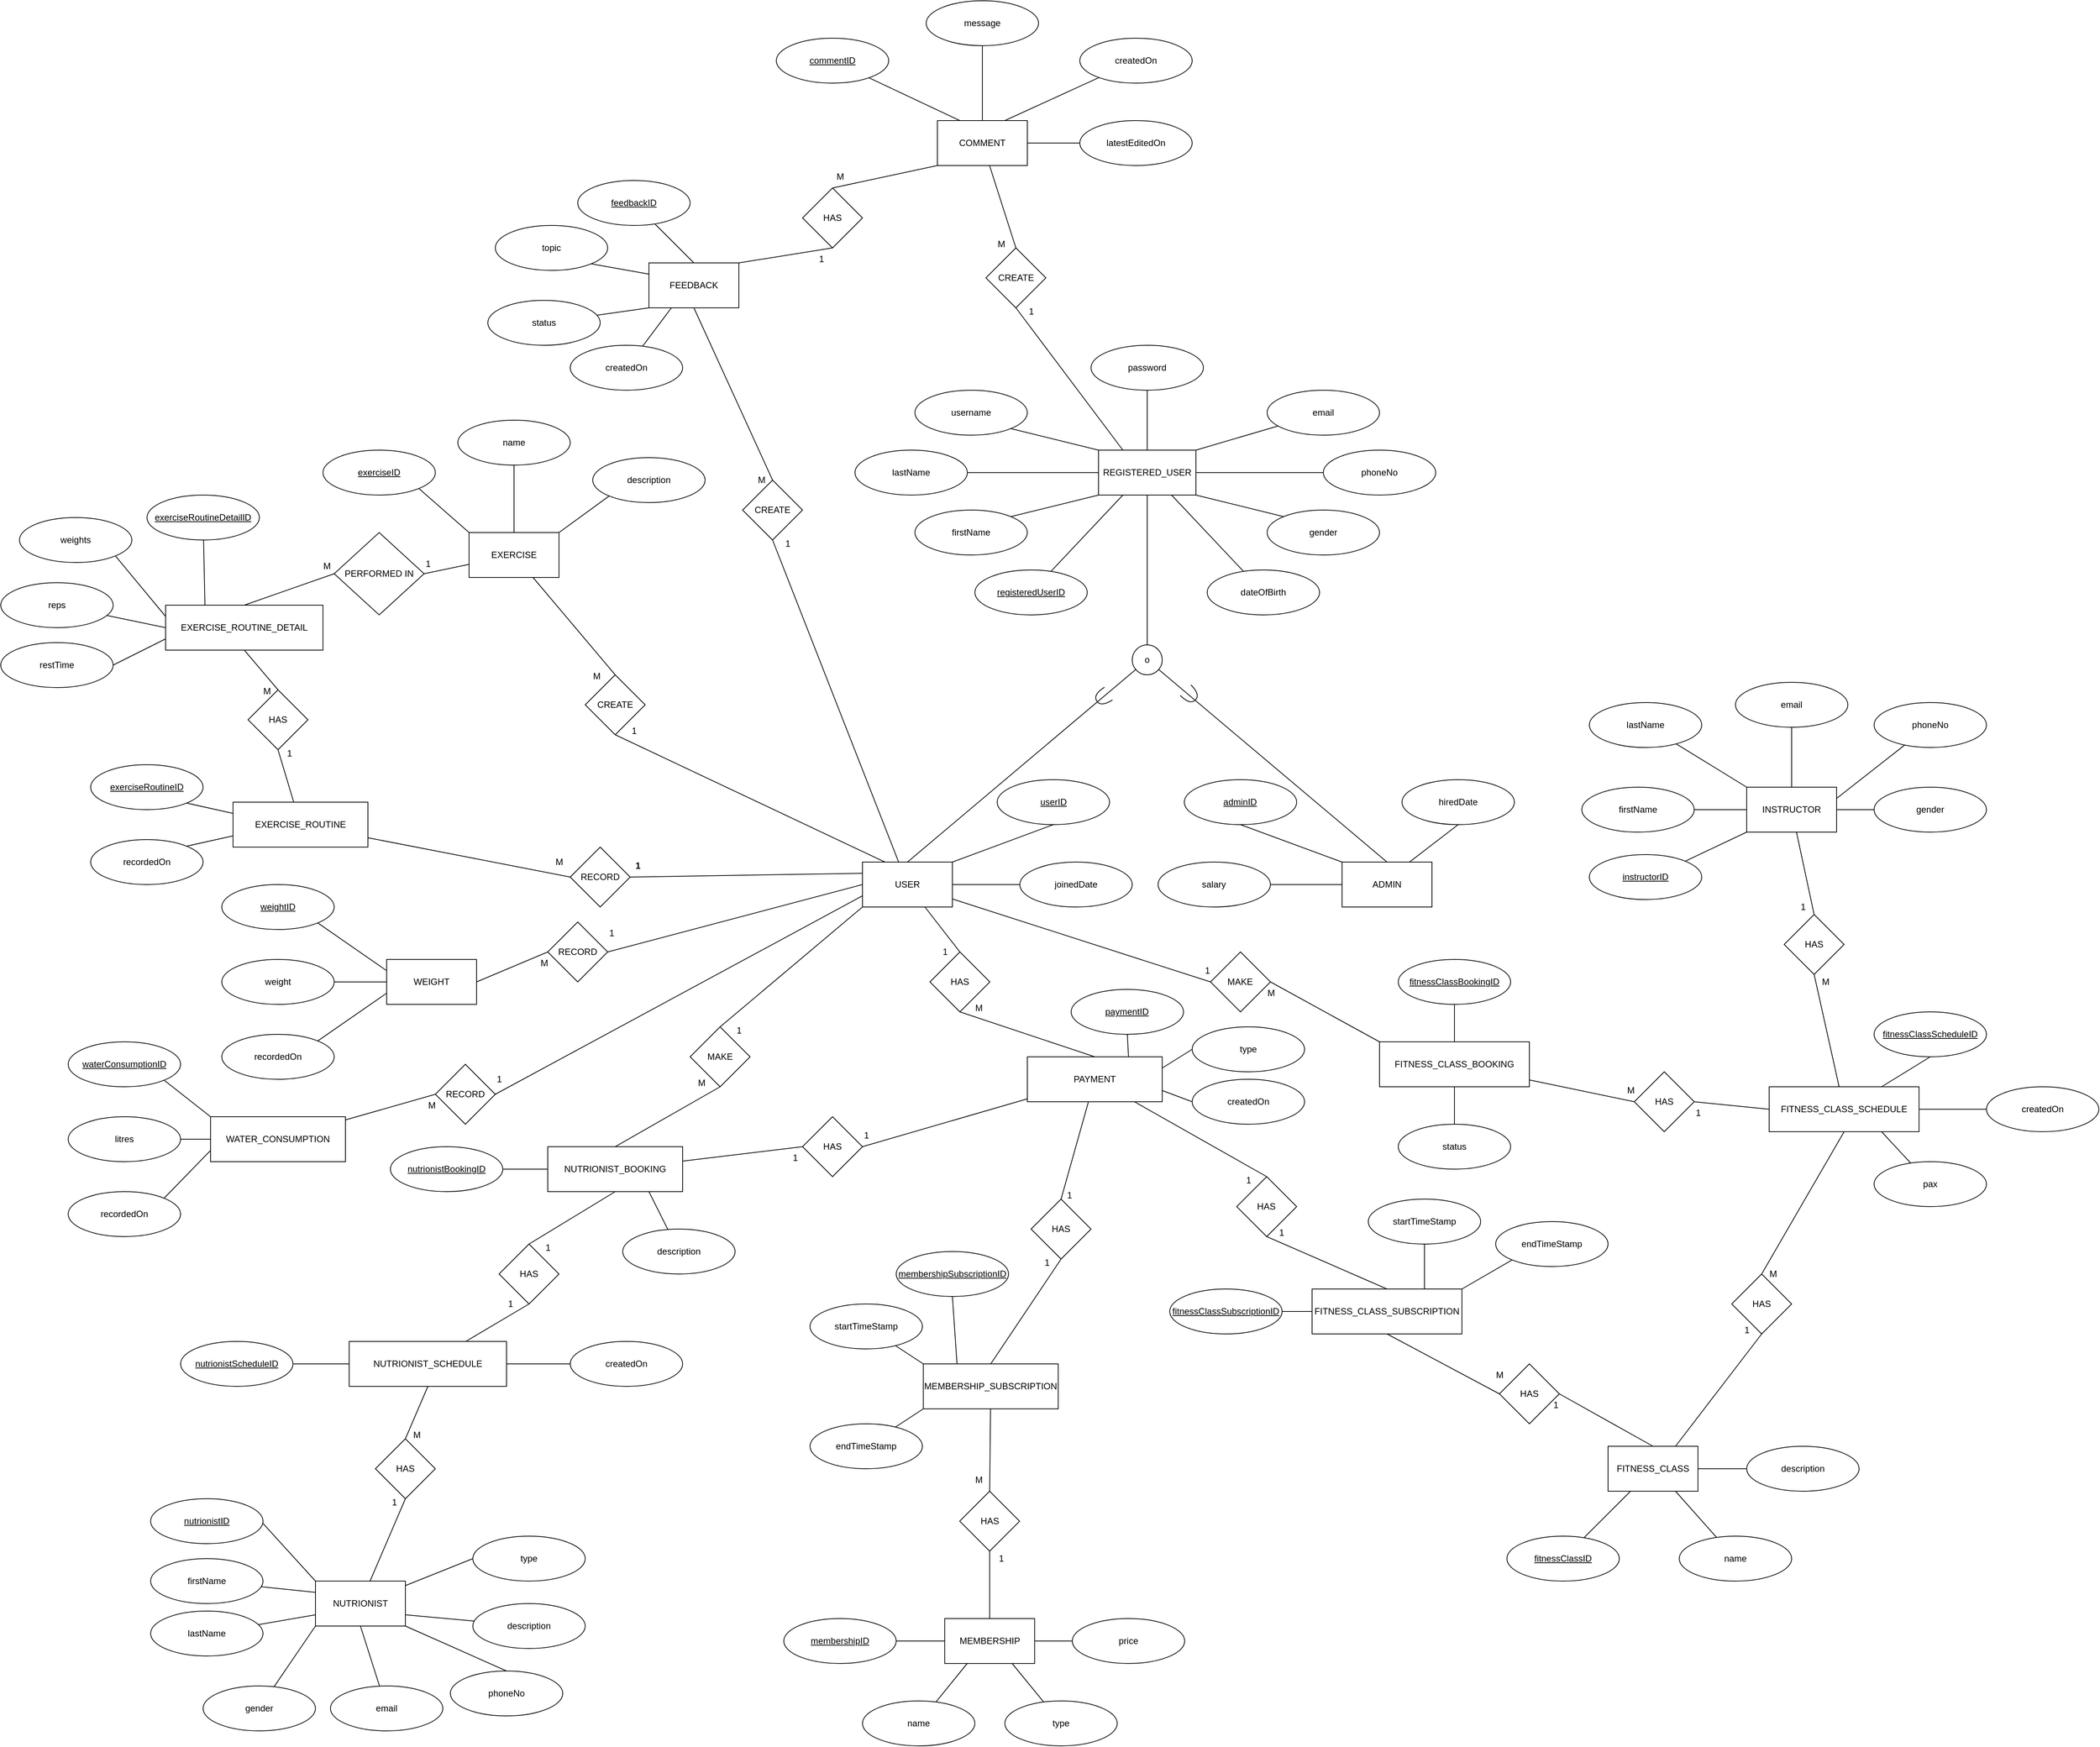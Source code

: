 <mxfile version="24.7.16">
  <diagram id="gfGRBr9NHLZNyXxwzx-x" name="Web Development Database">
    <mxGraphModel dx="2625" dy="1603" grid="1" gridSize="10" guides="1" tooltips="1" connect="1" arrows="1" fold="1" page="1" pageScale="1" pageWidth="850" pageHeight="1100" math="0" shadow="0">
      <root>
        <mxCell id="0" />
        <mxCell id="1" parent="0" />
        <mxCell id="0vl_ml9dGBKqO1DsII89-17" style="rounded=0;orthogonalLoop=1;jettySize=auto;html=1;entryX=0.5;entryY=1;entryDx=0;entryDy=0;endArrow=none;endFill=0;exitX=1;exitY=0;exitDx=0;exitDy=0;" parent="1" source="XNZ3zYuRLXU03UCSuWZl-1" target="41yildZD4MA3vDPD0Ekf-2" edge="1">
          <mxGeometry relative="1" as="geometry" />
        </mxCell>
        <mxCell id="0vl_ml9dGBKqO1DsII89-20" style="rounded=0;orthogonalLoop=1;jettySize=auto;html=1;entryX=0.5;entryY=0;entryDx=0;entryDy=0;endArrow=none;endFill=0;" parent="1" source="XNZ3zYuRLXU03UCSuWZl-1" target="0vl_ml9dGBKqO1DsII89-19" edge="1">
          <mxGeometry relative="1" as="geometry" />
        </mxCell>
        <mxCell id="AmkGwpUtt9LcvmTKhLFC-47" style="rounded=0;orthogonalLoop=1;jettySize=auto;html=1;entryX=0;entryY=0.5;entryDx=0;entryDy=0;endArrow=none;endFill=0;" parent="1" source="XNZ3zYuRLXU03UCSuWZl-1" target="0vl_ml9dGBKqO1DsII89-38" edge="1">
          <mxGeometry relative="1" as="geometry" />
        </mxCell>
        <mxCell id="AmkGwpUtt9LcvmTKhLFC-92" style="rounded=0;orthogonalLoop=1;jettySize=auto;html=1;entryX=0.5;entryY=0;entryDx=0;entryDy=0;endArrow=none;endFill=0;exitX=0;exitY=1;exitDx=0;exitDy=0;" parent="1" source="XNZ3zYuRLXU03UCSuWZl-1" target="0vl_ml9dGBKqO1DsII89-36" edge="1">
          <mxGeometry relative="1" as="geometry" />
        </mxCell>
        <mxCell id="AmkGwpUtt9LcvmTKhLFC-115" style="rounded=0;orthogonalLoop=1;jettySize=auto;html=1;entryX=1;entryY=0.5;entryDx=0;entryDy=0;endArrow=none;endFill=0;exitX=0;exitY=0.5;exitDx=0;exitDy=0;" parent="1" source="XNZ3zYuRLXU03UCSuWZl-1" target="0vl_ml9dGBKqO1DsII89-32" edge="1">
          <mxGeometry relative="1" as="geometry" />
        </mxCell>
        <mxCell id="AmkGwpUtt9LcvmTKhLFC-136" style="rounded=0;orthogonalLoop=1;jettySize=auto;html=1;entryX=0.5;entryY=1;entryDx=0;entryDy=0;endArrow=none;endFill=0;exitX=0.25;exitY=0;exitDx=0;exitDy=0;" parent="1" source="XNZ3zYuRLXU03UCSuWZl-1" target="0vl_ml9dGBKqO1DsII89-34" edge="1">
          <mxGeometry relative="1" as="geometry" />
        </mxCell>
        <mxCell id="AmkGwpUtt9LcvmTKhLFC-138" style="rounded=0;orthogonalLoop=1;jettySize=auto;html=1;entryX=1;entryY=0.5;entryDx=0;entryDy=0;endArrow=none;endFill=0;exitX=0;exitY=0.25;exitDx=0;exitDy=0;" parent="1" source="XNZ3zYuRLXU03UCSuWZl-1" target="0vl_ml9dGBKqO1DsII89-33" edge="1">
          <mxGeometry relative="1" as="geometry" />
        </mxCell>
        <mxCell id="AmkGwpUtt9LcvmTKhLFC-162" style="rounded=0;orthogonalLoop=1;jettySize=auto;html=1;entryX=0.5;entryY=1;entryDx=0;entryDy=0;endArrow=none;endFill=0;" parent="1" source="XNZ3zYuRLXU03UCSuWZl-1" target="0vl_ml9dGBKqO1DsII89-35" edge="1">
          <mxGeometry relative="1" as="geometry" />
        </mxCell>
        <mxCell id="AmkGwpUtt9LcvmTKhLFC-236" style="rounded=0;orthogonalLoop=1;jettySize=auto;html=1;entryX=0;entryY=0.5;entryDx=0;entryDy=0;endArrow=none;endFill=0;" parent="1" source="XNZ3zYuRLXU03UCSuWZl-1" target="AmkGwpUtt9LcvmTKhLFC-235" edge="1">
          <mxGeometry relative="1" as="geometry" />
        </mxCell>
        <mxCell id="XNZ3zYuRLXU03UCSuWZl-1" value="USER" style="rounded=0;whiteSpace=wrap;html=1;" parent="1" vertex="1">
          <mxGeometry x="60" y="680" width="120" height="60" as="geometry" />
        </mxCell>
        <mxCell id="0vl_ml9dGBKqO1DsII89-18" style="rounded=0;orthogonalLoop=1;jettySize=auto;html=1;entryX=0.5;entryY=1;entryDx=0;entryDy=0;exitX=0;exitY=0;exitDx=0;exitDy=0;endArrow=none;endFill=0;" parent="1" source="TWkLmpELnD5CYzsGqXO2-1" target="41yildZD4MA3vDPD0Ekf-3" edge="1">
          <mxGeometry relative="1" as="geometry" />
        </mxCell>
        <mxCell id="AmkGwpUtt9LcvmTKhLFC-238" style="rounded=0;orthogonalLoop=1;jettySize=auto;html=1;entryX=0.5;entryY=1;entryDx=0;entryDy=0;exitX=0.75;exitY=0;exitDx=0;exitDy=0;endArrow=none;endFill=0;" parent="1" source="TWkLmpELnD5CYzsGqXO2-1" target="AmkGwpUtt9LcvmTKhLFC-237" edge="1">
          <mxGeometry relative="1" as="geometry" />
        </mxCell>
        <mxCell id="TWkLmpELnD5CYzsGqXO2-1" value="ADMIN" style="rounded=0;whiteSpace=wrap;html=1;" parent="1" vertex="1">
          <mxGeometry x="700" y="680" width="120" height="60" as="geometry" />
        </mxCell>
        <mxCell id="0vl_ml9dGBKqO1DsII89-1" style="rounded=0;orthogonalLoop=1;jettySize=auto;html=1;entryX=0.5;entryY=0;entryDx=0;entryDy=0;endArrow=none;endFill=0;" parent="1" source="TWkLmpELnD5CYzsGqXO2-2" target="0vl_ml9dGBKqO1DsII89-2" edge="1">
          <mxGeometry relative="1" as="geometry">
            <mxPoint x="665" y="230" as="targetPoint" />
          </mxGeometry>
        </mxCell>
        <mxCell id="0vl_ml9dGBKqO1DsII89-13" style="rounded=0;orthogonalLoop=1;jettySize=auto;html=1;entryX=0;entryY=0.5;entryDx=0;entryDy=0;endArrow=none;endFill=0;" parent="1" source="TWkLmpELnD5CYzsGqXO2-2" target="_olEy-Z-6lNTrEM38_ys-7" edge="1">
          <mxGeometry relative="1" as="geometry" />
        </mxCell>
        <mxCell id="AmkGwpUtt9LcvmTKhLFC-176" style="rounded=0;orthogonalLoop=1;jettySize=auto;html=1;entryX=0.5;entryY=1;entryDx=0;entryDy=0;endArrow=none;endFill=0;exitX=0.25;exitY=0;exitDx=0;exitDy=0;" parent="1" source="TWkLmpELnD5CYzsGqXO2-2" target="0vl_ml9dGBKqO1DsII89-44" edge="1">
          <mxGeometry relative="1" as="geometry" />
        </mxCell>
        <mxCell id="TWkLmpELnD5CYzsGqXO2-2" value="REGISTERED_USER" style="rounded=0;whiteSpace=wrap;html=1;" parent="1" vertex="1">
          <mxGeometry x="375" y="130" width="130" height="60" as="geometry" />
        </mxCell>
        <mxCell id="AmkGwpUtt9LcvmTKhLFC-91" style="rounded=0;orthogonalLoop=1;jettySize=auto;html=1;entryX=0.5;entryY=1;entryDx=0;entryDy=0;endArrow=none;endFill=0;exitX=0.5;exitY=0;exitDx=0;exitDy=0;" parent="1" source="TWkLmpELnD5CYzsGqXO2-3" target="0vl_ml9dGBKqO1DsII89-36" edge="1">
          <mxGeometry relative="1" as="geometry" />
        </mxCell>
        <mxCell id="AmkGwpUtt9LcvmTKhLFC-104" style="rounded=0;orthogonalLoop=1;jettySize=auto;html=1;entryX=0.5;entryY=0;entryDx=0;entryDy=0;endArrow=none;endFill=0;exitX=0.5;exitY=1;exitDx=0;exitDy=0;" parent="1" source="TWkLmpELnD5CYzsGqXO2-3" target="AmkGwpUtt9LcvmTKhLFC-101" edge="1">
          <mxGeometry relative="1" as="geometry" />
        </mxCell>
        <mxCell id="AmkGwpUtt9LcvmTKhLFC-204" style="rounded=0;orthogonalLoop=1;jettySize=auto;html=1;entryX=0;entryY=0.5;entryDx=0;entryDy=0;endArrow=none;endFill=0;" parent="1" source="TWkLmpELnD5CYzsGqXO2-3" target="AmkGwpUtt9LcvmTKhLFC-202" edge="1">
          <mxGeometry relative="1" as="geometry" />
        </mxCell>
        <mxCell id="TWkLmpELnD5CYzsGqXO2-3" value="NUTRIONIST_BOOKING" style="rounded=0;whiteSpace=wrap;html=1;" parent="1" vertex="1">
          <mxGeometry x="-360" y="1060" width="180" height="60" as="geometry" />
        </mxCell>
        <mxCell id="AmkGwpUtt9LcvmTKhLFC-88" style="rounded=0;orthogonalLoop=1;jettySize=auto;html=1;entryX=0;entryY=0.5;entryDx=0;entryDy=0;endArrow=none;endFill=0;" parent="1" source="TxXE0V31lfUGrQ-oovAM-1" target="AmkGwpUtt9LcvmTKhLFC-86" edge="1">
          <mxGeometry relative="1" as="geometry" />
        </mxCell>
        <mxCell id="AmkGwpUtt9LcvmTKhLFC-89" style="rounded=0;orthogonalLoop=1;jettySize=auto;html=1;entryX=0.5;entryY=1;entryDx=0;entryDy=0;endArrow=none;endFill=0;" parent="1" source="TxXE0V31lfUGrQ-oovAM-1" target="AmkGwpUtt9LcvmTKhLFC-81" edge="1">
          <mxGeometry relative="1" as="geometry" />
        </mxCell>
        <mxCell id="TxXE0V31lfUGrQ-oovAM-1" value="NUTRIONIST" style="rounded=0;whiteSpace=wrap;html=1;" parent="1" vertex="1">
          <mxGeometry x="-670" y="1640" width="120" height="60" as="geometry" />
        </mxCell>
        <mxCell id="AmkGwpUtt9LcvmTKhLFC-57" style="rounded=0;orthogonalLoop=1;jettySize=auto;html=1;entryX=0.5;entryY=0;entryDx=0;entryDy=0;endArrow=none;endFill=0;" parent="1" source="C1i93S7AfEK_CjS4rVxK-1" target="0vl_ml9dGBKqO1DsII89-43" edge="1">
          <mxGeometry relative="1" as="geometry" />
        </mxCell>
        <mxCell id="C1i93S7AfEK_CjS4rVxK-1" value="INSTRUCTOR" style="rounded=0;whiteSpace=wrap;html=1;" parent="1" vertex="1">
          <mxGeometry x="1240" y="580" width="120" height="60" as="geometry" />
        </mxCell>
        <mxCell id="AmkGwpUtt9LcvmTKhLFC-46" style="rounded=0;orthogonalLoop=1;jettySize=auto;html=1;entryX=0;entryY=0.5;entryDx=0;entryDy=0;endArrow=none;endFill=0;" parent="1" source="W85gKqtLE7fSGm-5N2FF-1" target="AmkGwpUtt9LcvmTKhLFC-45" edge="1">
          <mxGeometry relative="1" as="geometry" />
        </mxCell>
        <mxCell id="AmkGwpUtt9LcvmTKhLFC-54" style="rounded=0;orthogonalLoop=1;jettySize=auto;html=1;entryX=0.5;entryY=1;entryDx=0;entryDy=0;endArrow=none;endFill=0;exitX=0.75;exitY=0;exitDx=0;exitDy=0;" parent="1" source="W85gKqtLE7fSGm-5N2FF-1" target="0vl_ml9dGBKqO1DsII89-42" edge="1">
          <mxGeometry relative="1" as="geometry" />
        </mxCell>
        <mxCell id="W85gKqtLE7fSGm-5N2FF-1" value="FITNESS_CLASS" style="rounded=0;whiteSpace=wrap;html=1;" parent="1" vertex="1">
          <mxGeometry x="1055" y="1460" width="120" height="60" as="geometry" />
        </mxCell>
        <mxCell id="AmkGwpUtt9LcvmTKhLFC-53" style="rounded=0;orthogonalLoop=1;jettySize=auto;html=1;entryX=0.5;entryY=0;entryDx=0;entryDy=0;endArrow=none;endFill=0;exitX=0.5;exitY=1;exitDx=0;exitDy=0;" parent="1" source="pswLXlgRhIOzRUMfWMuT-1" target="0vl_ml9dGBKqO1DsII89-42" edge="1">
          <mxGeometry relative="1" as="geometry" />
        </mxCell>
        <mxCell id="AmkGwpUtt9LcvmTKhLFC-58" style="rounded=0;orthogonalLoop=1;jettySize=auto;html=1;entryX=0.5;entryY=1;entryDx=0;entryDy=0;endArrow=none;endFill=0;" parent="1" source="pswLXlgRhIOzRUMfWMuT-1" target="0vl_ml9dGBKqO1DsII89-43" edge="1">
          <mxGeometry relative="1" as="geometry" />
        </mxCell>
        <mxCell id="AmkGwpUtt9LcvmTKhLFC-60" style="rounded=0;orthogonalLoop=1;jettySize=auto;html=1;entryX=0.5;entryY=1;entryDx=0;entryDy=0;endArrow=none;endFill=0;exitX=0.75;exitY=0;exitDx=0;exitDy=0;" parent="1" source="pswLXlgRhIOzRUMfWMuT-1" target="AmkGwpUtt9LcvmTKhLFC-59" edge="1">
          <mxGeometry relative="1" as="geometry" />
        </mxCell>
        <mxCell id="AmkGwpUtt9LcvmTKhLFC-63" style="rounded=0;orthogonalLoop=1;jettySize=auto;html=1;entryX=0;entryY=0.5;entryDx=0;entryDy=0;endArrow=none;endFill=0;" parent="1" source="pswLXlgRhIOzRUMfWMuT-1" target="AmkGwpUtt9LcvmTKhLFC-61" edge="1">
          <mxGeometry relative="1" as="geometry" />
        </mxCell>
        <mxCell id="pswLXlgRhIOzRUMfWMuT-1" value="FITNESS_CLASS_SCHEDULE" style="rounded=0;whiteSpace=wrap;html=1;" parent="1" vertex="1">
          <mxGeometry x="1270" y="980" width="200" height="60" as="geometry" />
        </mxCell>
        <mxCell id="AmkGwpUtt9LcvmTKhLFC-51" style="rounded=0;orthogonalLoop=1;jettySize=auto;html=1;entryX=0;entryY=0.5;entryDx=0;entryDy=0;endArrow=none;endFill=0;" parent="1" source="elJPMxUwocIPXj9SfTBA-1" target="0vl_ml9dGBKqO1DsII89-39" edge="1">
          <mxGeometry relative="1" as="geometry" />
        </mxCell>
        <mxCell id="AmkGwpUtt9LcvmTKhLFC-243" style="edgeStyle=orthogonalEdgeStyle;rounded=0;orthogonalLoop=1;jettySize=auto;html=1;entryX=0.5;entryY=0;entryDx=0;entryDy=0;endArrow=none;endFill=0;" parent="1" source="elJPMxUwocIPXj9SfTBA-1" target="AmkGwpUtt9LcvmTKhLFC-242" edge="1">
          <mxGeometry relative="1" as="geometry" />
        </mxCell>
        <mxCell id="elJPMxUwocIPXj9SfTBA-1" value="FITNESS_CLASS_BOOKING" style="rounded=0;whiteSpace=wrap;html=1;" parent="1" vertex="1">
          <mxGeometry x="750" y="920" width="200" height="60" as="geometry" />
        </mxCell>
        <mxCell id="CAGGtpWxBl3KJYStU8Ag-1" value="WEIGHT" style="rounded=0;whiteSpace=wrap;html=1;" parent="1" vertex="1">
          <mxGeometry x="-575" y="810" width="120" height="60" as="geometry" />
        </mxCell>
        <mxCell id="AmkGwpUtt9LcvmTKhLFC-140" style="rounded=0;orthogonalLoop=1;jettySize=auto;html=1;entryX=0;entryY=0.5;entryDx=0;entryDy=0;endArrow=none;endFill=0;" parent="1" source="xmJPe9lSXJA1enkUnFtX-2" target="0vl_ml9dGBKqO1DsII89-33" edge="1">
          <mxGeometry relative="1" as="geometry" />
        </mxCell>
        <mxCell id="AmkGwpUtt9LcvmTKhLFC-158" style="rounded=0;orthogonalLoop=1;jettySize=auto;html=1;entryX=0.5;entryY=1;entryDx=0;entryDy=0;endArrow=none;endFill=0;" parent="1" source="xmJPe9lSXJA1enkUnFtX-2" target="AmkGwpUtt9LcvmTKhLFC-147" edge="1">
          <mxGeometry relative="1" as="geometry" />
        </mxCell>
        <mxCell id="xmJPe9lSXJA1enkUnFtX-2" value="EXERCISE_ROUTINE" style="rounded=0;whiteSpace=wrap;html=1;" parent="1" vertex="1">
          <mxGeometry x="-780" y="600" width="180" height="60" as="geometry" />
        </mxCell>
        <mxCell id="AmkGwpUtt9LcvmTKhLFC-108" style="rounded=0;orthogonalLoop=1;jettySize=auto;html=1;entryX=0;entryY=0.5;entryDx=0;entryDy=0;endArrow=none;endFill=0;" parent="1" source="F4fDOVN2BI83f4sGxxk9-1" target="0vl_ml9dGBKqO1DsII89-31" edge="1">
          <mxGeometry relative="1" as="geometry" />
        </mxCell>
        <mxCell id="F4fDOVN2BI83f4sGxxk9-1" value="WATER_CONSUMPTION" style="rounded=0;whiteSpace=wrap;html=1;" parent="1" vertex="1">
          <mxGeometry x="-810" y="1020" width="180" height="60" as="geometry" />
        </mxCell>
        <mxCell id="AmkGwpUtt9LcvmTKhLFC-137" style="rounded=0;orthogonalLoop=1;jettySize=auto;html=1;entryX=0.5;entryY=0;entryDx=0;entryDy=0;endArrow=none;endFill=0;" parent="1" source="F4fDOVN2BI83f4sGxxk9-3" target="0vl_ml9dGBKqO1DsII89-34" edge="1">
          <mxGeometry relative="1" as="geometry" />
        </mxCell>
        <mxCell id="AmkGwpUtt9LcvmTKhLFC-160" style="rounded=0;orthogonalLoop=1;jettySize=auto;html=1;entryX=1;entryY=0.5;entryDx=0;entryDy=0;endArrow=none;endFill=0;" parent="1" source="F4fDOVN2BI83f4sGxxk9-3" target="AmkGwpUtt9LcvmTKhLFC-144" edge="1">
          <mxGeometry relative="1" as="geometry" />
        </mxCell>
        <mxCell id="F4fDOVN2BI83f4sGxxk9-3" value="EXERCISE" style="rounded=0;whiteSpace=wrap;html=1;" parent="1" vertex="1">
          <mxGeometry x="-465" y="240" width="120" height="60" as="geometry" />
        </mxCell>
        <mxCell id="AmkGwpUtt9LcvmTKhLFC-171" style="rounded=0;orthogonalLoop=1;jettySize=auto;html=1;entryX=0.5;entryY=0;entryDx=0;entryDy=0;endArrow=none;endFill=0;exitX=0;exitY=1;exitDx=0;exitDy=0;" parent="1" source="yqMjIGPSeMZzKxb6o4rF-1" target="AmkGwpUtt9LcvmTKhLFC-169" edge="1">
          <mxGeometry relative="1" as="geometry" />
        </mxCell>
        <mxCell id="AmkGwpUtt9LcvmTKhLFC-175" style="rounded=0;orthogonalLoop=1;jettySize=auto;html=1;entryX=0.5;entryY=0;entryDx=0;entryDy=0;endArrow=none;endFill=0;" parent="1" source="yqMjIGPSeMZzKxb6o4rF-1" target="0vl_ml9dGBKqO1DsII89-44" edge="1">
          <mxGeometry relative="1" as="geometry" />
        </mxCell>
        <mxCell id="AmkGwpUtt9LcvmTKhLFC-241" style="rounded=0;orthogonalLoop=1;jettySize=auto;html=1;entryX=0;entryY=0.5;entryDx=0;entryDy=0;endArrow=none;endFill=0;" parent="1" source="yqMjIGPSeMZzKxb6o4rF-1" target="AmkGwpUtt9LcvmTKhLFC-240" edge="1">
          <mxGeometry relative="1" as="geometry" />
        </mxCell>
        <mxCell id="yqMjIGPSeMZzKxb6o4rF-1" value="COMMENT" style="rounded=0;whiteSpace=wrap;html=1;" parent="1" vertex="1">
          <mxGeometry x="160" y="-310" width="120" height="60" as="geometry" />
        </mxCell>
        <mxCell id="AmkGwpUtt9LcvmTKhLFC-170" style="rounded=0;orthogonalLoop=1;jettySize=auto;html=1;entryX=0.5;entryY=1;entryDx=0;entryDy=0;endArrow=none;endFill=0;exitX=1;exitY=0;exitDx=0;exitDy=0;" parent="1" source="yqMjIGPSeMZzKxb6o4rF-2" target="AmkGwpUtt9LcvmTKhLFC-169" edge="1">
          <mxGeometry relative="1" as="geometry" />
        </mxCell>
        <mxCell id="yqMjIGPSeMZzKxb6o4rF-2" value="FEEDBACK" style="rounded=0;whiteSpace=wrap;html=1;" parent="1" vertex="1">
          <mxGeometry x="-225" y="-120" width="120" height="60" as="geometry" />
        </mxCell>
        <mxCell id="0vl_ml9dGBKqO1DsII89-7" style="rounded=0;orthogonalLoop=1;jettySize=auto;html=1;entryX=0.25;entryY=1;entryDx=0;entryDy=0;endArrow=none;endFill=0;" parent="1" source="41yildZD4MA3vDPD0Ekf-1" target="TWkLmpELnD5CYzsGqXO2-2" edge="1">
          <mxGeometry relative="1" as="geometry" />
        </mxCell>
        <mxCell id="41yildZD4MA3vDPD0Ekf-1" value="&lt;u&gt;registeredUserID&lt;/u&gt;" style="ellipse;whiteSpace=wrap;html=1;" parent="1" vertex="1">
          <mxGeometry x="210" y="290" width="150" height="60" as="geometry" />
        </mxCell>
        <mxCell id="41yildZD4MA3vDPD0Ekf-2" value="&lt;u&gt;userID&lt;/u&gt;" style="ellipse;whiteSpace=wrap;html=1;" parent="1" vertex="1">
          <mxGeometry x="239.73" y="570" width="150" height="60" as="geometry" />
        </mxCell>
        <mxCell id="41yildZD4MA3vDPD0Ekf-3" value="&lt;u&gt;adminID&lt;/u&gt;" style="ellipse;whiteSpace=wrap;html=1;" parent="1" vertex="1">
          <mxGeometry x="489.46" y="570" width="150" height="60" as="geometry" />
        </mxCell>
        <mxCell id="0vl_ml9dGBKqO1DsII89-9" style="rounded=0;orthogonalLoop=1;jettySize=auto;html=1;entryX=0;entryY=0.5;entryDx=0;entryDy=0;endArrow=none;endFill=0;" parent="1" source="41yildZD4MA3vDPD0Ekf-4" target="TWkLmpELnD5CYzsGqXO2-2" edge="1">
          <mxGeometry relative="1" as="geometry" />
        </mxCell>
        <mxCell id="41yildZD4MA3vDPD0Ekf-4" value="lastName" style="ellipse;whiteSpace=wrap;html=1;" parent="1" vertex="1">
          <mxGeometry x="50" y="130" width="150" height="60" as="geometry" />
        </mxCell>
        <mxCell id="0vl_ml9dGBKqO1DsII89-8" style="rounded=0;orthogonalLoop=1;jettySize=auto;html=1;entryX=0;entryY=1;entryDx=0;entryDy=0;endArrow=none;endFill=0;exitX=1;exitY=0;exitDx=0;exitDy=0;" parent="1" source="_olEy-Z-6lNTrEM38_ys-1" target="TWkLmpELnD5CYzsGqXO2-2" edge="1">
          <mxGeometry relative="1" as="geometry" />
        </mxCell>
        <mxCell id="_olEy-Z-6lNTrEM38_ys-1" value="firstName" style="ellipse;whiteSpace=wrap;html=1;" parent="1" vertex="1">
          <mxGeometry x="130" y="210" width="150" height="60" as="geometry" />
        </mxCell>
        <mxCell id="0vl_ml9dGBKqO1DsII89-10" style="rounded=0;orthogonalLoop=1;jettySize=auto;html=1;entryX=0;entryY=0;entryDx=0;entryDy=0;endArrow=none;endFill=0;exitX=1;exitY=1;exitDx=0;exitDy=0;" parent="1" source="_olEy-Z-6lNTrEM38_ys-2" target="TWkLmpELnD5CYzsGqXO2-2" edge="1">
          <mxGeometry relative="1" as="geometry" />
        </mxCell>
        <mxCell id="_olEy-Z-6lNTrEM38_ys-2" value="username" style="ellipse;whiteSpace=wrap;html=1;" parent="1" vertex="1">
          <mxGeometry x="130" y="50" width="150" height="60" as="geometry" />
        </mxCell>
        <mxCell id="0vl_ml9dGBKqO1DsII89-15" style="rounded=0;orthogonalLoop=1;jettySize=auto;html=1;entryX=0.5;entryY=0;entryDx=0;entryDy=0;endArrow=none;endFill=0;" parent="1" source="_olEy-Z-6lNTrEM38_ys-3" target="TWkLmpELnD5CYzsGqXO2-2" edge="1">
          <mxGeometry relative="1" as="geometry" />
        </mxCell>
        <mxCell id="_olEy-Z-6lNTrEM38_ys-3" value="password" style="ellipse;whiteSpace=wrap;html=1;" parent="1" vertex="1">
          <mxGeometry x="365" y="-10" width="150" height="60" as="geometry" />
        </mxCell>
        <mxCell id="0vl_ml9dGBKqO1DsII89-14" style="rounded=0;orthogonalLoop=1;jettySize=auto;html=1;entryX=1;entryY=0;entryDx=0;entryDy=0;endArrow=none;endFill=0;" parent="1" source="_olEy-Z-6lNTrEM38_ys-6" target="TWkLmpELnD5CYzsGqXO2-2" edge="1">
          <mxGeometry relative="1" as="geometry" />
        </mxCell>
        <mxCell id="_olEy-Z-6lNTrEM38_ys-6" value="email" style="ellipse;whiteSpace=wrap;html=1;" parent="1" vertex="1">
          <mxGeometry x="600" y="50" width="150" height="60" as="geometry" />
        </mxCell>
        <mxCell id="_olEy-Z-6lNTrEM38_ys-7" value="phoneNo" style="ellipse;whiteSpace=wrap;html=1;" parent="1" vertex="1">
          <mxGeometry x="675" y="130" width="150" height="60" as="geometry" />
        </mxCell>
        <mxCell id="0vl_ml9dGBKqO1DsII89-12" style="rounded=0;orthogonalLoop=1;jettySize=auto;html=1;entryX=1;entryY=1;entryDx=0;entryDy=0;endArrow=none;endFill=0;exitX=0;exitY=0;exitDx=0;exitDy=0;" parent="1" source="_olEy-Z-6lNTrEM38_ys-8" target="TWkLmpELnD5CYzsGqXO2-2" edge="1">
          <mxGeometry relative="1" as="geometry" />
        </mxCell>
        <mxCell id="_olEy-Z-6lNTrEM38_ys-8" value="gender" style="ellipse;whiteSpace=wrap;html=1;" parent="1" vertex="1">
          <mxGeometry x="600" y="210" width="150" height="60" as="geometry" />
        </mxCell>
        <mxCell id="AmkGwpUtt9LcvmTKhLFC-41" style="rounded=0;orthogonalLoop=1;jettySize=auto;html=1;entryX=0;entryY=0.5;entryDx=0;entryDy=0;endArrow=none;endFill=0;exitX=0.5;exitY=1;exitDx=0;exitDy=0;" parent="1" source="_olEy-Z-6lNTrEM38_ys-11" target="0vl_ml9dGBKqO1DsII89-40" edge="1">
          <mxGeometry relative="1" as="geometry" />
        </mxCell>
        <mxCell id="_olEy-Z-6lNTrEM38_ys-11" value="FITNESS_CLASS_SUBSCRIPTION" style="rounded=0;whiteSpace=wrap;html=1;" parent="1" vertex="1">
          <mxGeometry x="660" y="1250" width="200" height="60" as="geometry" />
        </mxCell>
        <mxCell id="0vl_ml9dGBKqO1DsII89-26" style="rounded=0;orthogonalLoop=1;jettySize=auto;html=1;entryX=0.5;entryY=1;entryDx=0;entryDy=0;endArrow=none;endFill=0;" parent="1" source="_olEy-Z-6lNTrEM38_ys-13" target="0vl_ml9dGBKqO1DsII89-22" edge="1">
          <mxGeometry relative="1" as="geometry" />
        </mxCell>
        <mxCell id="_olEy-Z-6lNTrEM38_ys-13" value="MEMBERSHIP" style="rounded=0;whiteSpace=wrap;html=1;" parent="1" vertex="1">
          <mxGeometry x="169.73" y="1690" width="120" height="60" as="geometry" />
        </mxCell>
        <mxCell id="0vl_ml9dGBKqO1DsII89-27" style="rounded=0;orthogonalLoop=1;jettySize=auto;html=1;entryX=0.5;entryY=0;entryDx=0;entryDy=0;endArrow=none;endFill=0;" parent="1" source="_olEy-Z-6lNTrEM38_ys-18" target="0vl_ml9dGBKqO1DsII89-22" edge="1">
          <mxGeometry relative="1" as="geometry" />
        </mxCell>
        <mxCell id="_olEy-Z-6lNTrEM38_ys-18" value="MEMBERSHIP_SUBSCRIPTION" style="rounded=0;whiteSpace=wrap;html=1;" parent="1" vertex="1">
          <mxGeometry x="141.19" y="1350" width="180" height="60" as="geometry" />
        </mxCell>
        <mxCell id="AmkGwpUtt9LcvmTKhLFC-66" style="rounded=0;orthogonalLoop=1;jettySize=auto;html=1;entryX=0;entryY=1;entryDx=0;entryDy=0;endArrow=none;endFill=0;exitX=1;exitY=0;exitDx=0;exitDy=0;" parent="1" source="_olEy-Z-6lNTrEM38_ys-19" target="C1i93S7AfEK_CjS4rVxK-1" edge="1">
          <mxGeometry relative="1" as="geometry" />
        </mxCell>
        <mxCell id="_olEy-Z-6lNTrEM38_ys-19" value="&lt;u&gt;instructorID&lt;/u&gt;" style="ellipse;whiteSpace=wrap;html=1;" parent="1" vertex="1">
          <mxGeometry x="1030" y="670" width="150" height="60" as="geometry" />
        </mxCell>
        <mxCell id="AmkGwpUtt9LcvmTKhLFC-68" style="rounded=0;orthogonalLoop=1;jettySize=auto;html=1;entryX=0;entryY=0;entryDx=0;entryDy=0;endArrow=none;endFill=0;" parent="1" source="_olEy-Z-6lNTrEM38_ys-20" target="C1i93S7AfEK_CjS4rVxK-1" edge="1">
          <mxGeometry relative="1" as="geometry" />
        </mxCell>
        <mxCell id="_olEy-Z-6lNTrEM38_ys-20" value="lastName" style="ellipse;whiteSpace=wrap;html=1;" parent="1" vertex="1">
          <mxGeometry x="1030" y="467" width="150" height="60" as="geometry" />
        </mxCell>
        <mxCell id="AmkGwpUtt9LcvmTKhLFC-67" style="rounded=0;orthogonalLoop=1;jettySize=auto;html=1;entryX=0;entryY=0.5;entryDx=0;entryDy=0;endArrow=none;endFill=0;" parent="1" source="_olEy-Z-6lNTrEM38_ys-21" target="C1i93S7AfEK_CjS4rVxK-1" edge="1">
          <mxGeometry relative="1" as="geometry" />
        </mxCell>
        <mxCell id="_olEy-Z-6lNTrEM38_ys-21" value="firstName" style="ellipse;whiteSpace=wrap;html=1;" parent="1" vertex="1">
          <mxGeometry x="1020" y="580" width="150" height="60" as="geometry" />
        </mxCell>
        <mxCell id="AmkGwpUtt9LcvmTKhLFC-69" style="rounded=0;orthogonalLoop=1;jettySize=auto;html=1;entryX=0.5;entryY=0;entryDx=0;entryDy=0;endArrow=none;endFill=0;" parent="1" source="_olEy-Z-6lNTrEM38_ys-22" target="C1i93S7AfEK_CjS4rVxK-1" edge="1">
          <mxGeometry relative="1" as="geometry" />
        </mxCell>
        <mxCell id="_olEy-Z-6lNTrEM38_ys-22" value="email" style="ellipse;whiteSpace=wrap;html=1;" parent="1" vertex="1">
          <mxGeometry x="1225" y="440" width="150" height="60" as="geometry" />
        </mxCell>
        <mxCell id="AmkGwpUtt9LcvmTKhLFC-70" style="rounded=0;orthogonalLoop=1;jettySize=auto;html=1;entryX=1;entryY=0.25;entryDx=0;entryDy=0;endArrow=none;endFill=0;" parent="1" source="_olEy-Z-6lNTrEM38_ys-23" target="C1i93S7AfEK_CjS4rVxK-1" edge="1">
          <mxGeometry relative="1" as="geometry" />
        </mxCell>
        <mxCell id="_olEy-Z-6lNTrEM38_ys-23" value="phoneNo" style="ellipse;whiteSpace=wrap;html=1;" parent="1" vertex="1">
          <mxGeometry x="1410" y="467" width="150" height="60" as="geometry" />
        </mxCell>
        <mxCell id="AmkGwpUtt9LcvmTKhLFC-71" style="rounded=0;orthogonalLoop=1;jettySize=auto;html=1;entryX=1;entryY=0.5;entryDx=0;entryDy=0;endArrow=none;endFill=0;exitX=0;exitY=0.5;exitDx=0;exitDy=0;" parent="1" source="_olEy-Z-6lNTrEM38_ys-24" target="C1i93S7AfEK_CjS4rVxK-1" edge="1">
          <mxGeometry relative="1" as="geometry" />
        </mxCell>
        <mxCell id="_olEy-Z-6lNTrEM38_ys-24" value="gender" style="ellipse;whiteSpace=wrap;html=1;" parent="1" vertex="1">
          <mxGeometry x="1410" y="580" width="150" height="60" as="geometry" />
        </mxCell>
        <mxCell id="AmkGwpUtt9LcvmTKhLFC-75" style="rounded=0;orthogonalLoop=1;jettySize=auto;html=1;entryX=0;entryY=0;entryDx=0;entryDy=0;endArrow=none;endFill=0;exitX=1;exitY=0;exitDx=0;exitDy=0;" parent="1" source="_olEy-Z-6lNTrEM38_ys-25" target="TxXE0V31lfUGrQ-oovAM-1" edge="1">
          <mxGeometry relative="1" as="geometry" />
        </mxCell>
        <mxCell id="_olEy-Z-6lNTrEM38_ys-25" value="&lt;u&gt;nutrionistID&lt;/u&gt;" style="ellipse;whiteSpace=wrap;html=1;" parent="1" vertex="1">
          <mxGeometry x="-890" y="1530" width="150" height="60" as="geometry" />
        </mxCell>
        <mxCell id="AmkGwpUtt9LcvmTKhLFC-77" style="rounded=0;orthogonalLoop=1;jettySize=auto;html=1;entryX=0;entryY=0.75;entryDx=0;entryDy=0;endArrow=none;endFill=0;" parent="1" source="_olEy-Z-6lNTrEM38_ys-26" target="TxXE0V31lfUGrQ-oovAM-1" edge="1">
          <mxGeometry relative="1" as="geometry" />
        </mxCell>
        <mxCell id="_olEy-Z-6lNTrEM38_ys-26" value="lastName" style="ellipse;whiteSpace=wrap;html=1;" parent="1" vertex="1">
          <mxGeometry x="-890" y="1680" width="150" height="60" as="geometry" />
        </mxCell>
        <mxCell id="AmkGwpUtt9LcvmTKhLFC-76" style="rounded=0;orthogonalLoop=1;jettySize=auto;html=1;entryX=0;entryY=0.25;entryDx=0;entryDy=0;endArrow=none;endFill=0;" parent="1" source="_olEy-Z-6lNTrEM38_ys-27" target="TxXE0V31lfUGrQ-oovAM-1" edge="1">
          <mxGeometry relative="1" as="geometry" />
        </mxCell>
        <mxCell id="_olEy-Z-6lNTrEM38_ys-27" value="firstName" style="ellipse;whiteSpace=wrap;html=1;" parent="1" vertex="1">
          <mxGeometry x="-890" y="1610" width="150" height="60" as="geometry" />
        </mxCell>
        <mxCell id="AmkGwpUtt9LcvmTKhLFC-80" style="rounded=0;orthogonalLoop=1;jettySize=auto;html=1;entryX=0.5;entryY=1;entryDx=0;entryDy=0;endArrow=none;endFill=0;" parent="1" source="_olEy-Z-6lNTrEM38_ys-28" target="TxXE0V31lfUGrQ-oovAM-1" edge="1">
          <mxGeometry relative="1" as="geometry" />
        </mxCell>
        <mxCell id="_olEy-Z-6lNTrEM38_ys-28" value="email" style="ellipse;whiteSpace=wrap;html=1;" parent="1" vertex="1">
          <mxGeometry x="-650" y="1780" width="150" height="60" as="geometry" />
        </mxCell>
        <mxCell id="AmkGwpUtt9LcvmTKhLFC-79" style="rounded=0;orthogonalLoop=1;jettySize=auto;html=1;entryX=1;entryY=1;entryDx=0;entryDy=0;endArrow=none;endFill=0;exitX=0.5;exitY=0;exitDx=0;exitDy=0;" parent="1" source="_olEy-Z-6lNTrEM38_ys-29" target="TxXE0V31lfUGrQ-oovAM-1" edge="1">
          <mxGeometry relative="1" as="geometry" />
        </mxCell>
        <mxCell id="_olEy-Z-6lNTrEM38_ys-29" value="phoneNo" style="ellipse;whiteSpace=wrap;html=1;" parent="1" vertex="1">
          <mxGeometry x="-490" y="1760" width="150" height="60" as="geometry" />
        </mxCell>
        <mxCell id="AmkGwpUtt9LcvmTKhLFC-78" style="rounded=0;orthogonalLoop=1;jettySize=auto;html=1;entryX=0;entryY=1;entryDx=0;entryDy=0;endArrow=none;endFill=0;" parent="1" source="_olEy-Z-6lNTrEM38_ys-30" target="TxXE0V31lfUGrQ-oovAM-1" edge="1">
          <mxGeometry relative="1" as="geometry" />
        </mxCell>
        <mxCell id="_olEy-Z-6lNTrEM38_ys-30" value="gender" style="ellipse;whiteSpace=wrap;html=1;" parent="1" vertex="1">
          <mxGeometry x="-820" y="1780" width="150" height="60" as="geometry" />
        </mxCell>
        <mxCell id="AmkGwpUtt9LcvmTKhLFC-28" style="rounded=0;orthogonalLoop=1;jettySize=auto;html=1;entryX=0;entryY=0.5;entryDx=0;entryDy=0;endArrow=none;endFill=0;" parent="1" source="_olEy-Z-6lNTrEM38_ys-32" target="_olEy-Z-6lNTrEM38_ys-13" edge="1">
          <mxGeometry relative="1" as="geometry" />
        </mxCell>
        <mxCell id="_olEy-Z-6lNTrEM38_ys-32" value="&lt;u&gt;membershipID&lt;/u&gt;" style="ellipse;whiteSpace=wrap;html=1;" parent="1" vertex="1">
          <mxGeometry x="-45" y="1690" width="150" height="60" as="geometry" />
        </mxCell>
        <mxCell id="AmkGwpUtt9LcvmTKhLFC-29" style="rounded=0;orthogonalLoop=1;jettySize=auto;html=1;entryX=1;entryY=0.5;entryDx=0;entryDy=0;endArrow=none;endFill=0;" parent="1" source="_olEy-Z-6lNTrEM38_ys-33" target="_olEy-Z-6lNTrEM38_ys-13" edge="1">
          <mxGeometry relative="1" as="geometry" />
        </mxCell>
        <mxCell id="_olEy-Z-6lNTrEM38_ys-33" value="price" style="ellipse;whiteSpace=wrap;html=1;" parent="1" vertex="1">
          <mxGeometry x="340" y="1690" width="150" height="60" as="geometry" />
        </mxCell>
        <mxCell id="AmkGwpUtt9LcvmTKhLFC-30" style="rounded=0;orthogonalLoop=1;jettySize=auto;html=1;entryX=0.75;entryY=1;entryDx=0;entryDy=0;endArrow=none;endFill=0;" parent="1" source="_olEy-Z-6lNTrEM38_ys-34" target="_olEy-Z-6lNTrEM38_ys-13" edge="1">
          <mxGeometry relative="1" as="geometry" />
        </mxCell>
        <mxCell id="_olEy-Z-6lNTrEM38_ys-34" value="type" style="ellipse;whiteSpace=wrap;html=1;" parent="1" vertex="1">
          <mxGeometry x="250.0" y="1800" width="150" height="60" as="geometry" />
        </mxCell>
        <mxCell id="0vl_ml9dGBKqO1DsII89-11" style="rounded=0;orthogonalLoop=1;jettySize=auto;html=1;entryX=0.75;entryY=1;entryDx=0;entryDy=0;endArrow=none;endFill=0;" parent="1" source="_olEy-Z-6lNTrEM38_ys-35" target="TWkLmpELnD5CYzsGqXO2-2" edge="1">
          <mxGeometry relative="1" as="geometry" />
        </mxCell>
        <mxCell id="_olEy-Z-6lNTrEM38_ys-35" value="dateOfBirth" style="ellipse;whiteSpace=wrap;html=1;" parent="1" vertex="1">
          <mxGeometry x="520" y="290" width="150" height="60" as="geometry" />
        </mxCell>
        <mxCell id="AmkGwpUtt9LcvmTKhLFC-43" style="rounded=0;orthogonalLoop=1;jettySize=auto;html=1;entryX=0.25;entryY=1;entryDx=0;entryDy=0;endArrow=none;endFill=0;" parent="1" source="_olEy-Z-6lNTrEM38_ys-37" target="W85gKqtLE7fSGm-5N2FF-1" edge="1">
          <mxGeometry relative="1" as="geometry" />
        </mxCell>
        <mxCell id="_olEy-Z-6lNTrEM38_ys-37" value="&lt;u&gt;fitnessClassID&lt;/u&gt;" style="ellipse;whiteSpace=wrap;html=1;" parent="1" vertex="1">
          <mxGeometry x="920" y="1580" width="150" height="60" as="geometry" />
        </mxCell>
        <mxCell id="AmkGwpUtt9LcvmTKhLFC-44" style="rounded=0;orthogonalLoop=1;jettySize=auto;html=1;entryX=0.75;entryY=1;entryDx=0;entryDy=0;endArrow=none;endFill=0;" parent="1" source="_olEy-Z-6lNTrEM38_ys-38" target="W85gKqtLE7fSGm-5N2FF-1" edge="1">
          <mxGeometry relative="1" as="geometry" />
        </mxCell>
        <mxCell id="_olEy-Z-6lNTrEM38_ys-38" value="name" style="ellipse;whiteSpace=wrap;html=1;" parent="1" vertex="1">
          <mxGeometry x="1150" y="1580" width="150" height="60" as="geometry" />
        </mxCell>
        <mxCell id="AmkGwpUtt9LcvmTKhLFC-148" style="rounded=0;orthogonalLoop=1;jettySize=auto;html=1;entryX=0;entryY=0;entryDx=0;entryDy=0;endArrow=none;endFill=0;exitX=1;exitY=1;exitDx=0;exitDy=0;" parent="1" source="_olEy-Z-6lNTrEM38_ys-39" target="F4fDOVN2BI83f4sGxxk9-3" edge="1">
          <mxGeometry relative="1" as="geometry" />
        </mxCell>
        <mxCell id="_olEy-Z-6lNTrEM38_ys-39" value="&lt;u&gt;exerciseID&lt;/u&gt;" style="ellipse;whiteSpace=wrap;html=1;" parent="1" vertex="1">
          <mxGeometry x="-660" y="130" width="150" height="60" as="geometry" />
        </mxCell>
        <mxCell id="AmkGwpUtt9LcvmTKhLFC-149" style="rounded=0;orthogonalLoop=1;jettySize=auto;html=1;entryX=0.5;entryY=0;entryDx=0;entryDy=0;endArrow=none;endFill=0;" parent="1" source="_olEy-Z-6lNTrEM38_ys-41" target="F4fDOVN2BI83f4sGxxk9-3" edge="1">
          <mxGeometry relative="1" as="geometry" />
        </mxCell>
        <mxCell id="_olEy-Z-6lNTrEM38_ys-41" value="name" style="ellipse;whiteSpace=wrap;html=1;" parent="1" vertex="1">
          <mxGeometry x="-480" y="90" width="150" height="60" as="geometry" />
        </mxCell>
        <mxCell id="AmkGwpUtt9LcvmTKhLFC-168" style="rounded=0;orthogonalLoop=1;jettySize=auto;html=1;entryX=0.5;entryY=0;entryDx=0;entryDy=0;endArrow=none;endFill=0;" parent="1" source="_olEy-Z-6lNTrEM38_ys-42" target="yqMjIGPSeMZzKxb6o4rF-2" edge="1">
          <mxGeometry relative="1" as="geometry" />
        </mxCell>
        <mxCell id="_olEy-Z-6lNTrEM38_ys-42" value="&lt;u&gt;feedbackID&lt;/u&gt;" style="ellipse;whiteSpace=wrap;html=1;" parent="1" vertex="1">
          <mxGeometry x="-320" y="-230" width="150" height="60" as="geometry" />
        </mxCell>
        <mxCell id="AmkGwpUtt9LcvmTKhLFC-177" style="rounded=0;orthogonalLoop=1;jettySize=auto;html=1;entryX=0.25;entryY=0;entryDx=0;entryDy=0;endArrow=none;endFill=0;" parent="1" source="_olEy-Z-6lNTrEM38_ys-43" target="yqMjIGPSeMZzKxb6o4rF-1" edge="1">
          <mxGeometry relative="1" as="geometry" />
        </mxCell>
        <mxCell id="_olEy-Z-6lNTrEM38_ys-43" value="&lt;u&gt;commentID&lt;/u&gt;" style="ellipse;whiteSpace=wrap;html=1;" parent="1" vertex="1">
          <mxGeometry x="-55" y="-420" width="150" height="60" as="geometry" />
        </mxCell>
        <mxCell id="0vl_ml9dGBKqO1DsII89-3" style="rounded=0;orthogonalLoop=1;jettySize=auto;html=1;entryX=0.5;entryY=0;entryDx=0;entryDy=0;endArrow=none;endFill=0;" parent="1" source="0vl_ml9dGBKqO1DsII89-2" target="XNZ3zYuRLXU03UCSuWZl-1" edge="1">
          <mxGeometry relative="1" as="geometry" />
        </mxCell>
        <mxCell id="0vl_ml9dGBKqO1DsII89-4" style="rounded=0;orthogonalLoop=1;jettySize=auto;html=1;entryX=0.5;entryY=0;entryDx=0;entryDy=0;endArrow=none;endFill=0;" parent="1" source="0vl_ml9dGBKqO1DsII89-2" target="TWkLmpELnD5CYzsGqXO2-1" edge="1">
          <mxGeometry relative="1" as="geometry" />
        </mxCell>
        <mxCell id="0vl_ml9dGBKqO1DsII89-2" value="o" style="ellipse;whiteSpace=wrap;html=1;aspect=fixed;" parent="1" vertex="1">
          <mxGeometry x="420" y="390" width="40" height="40" as="geometry" />
        </mxCell>
        <mxCell id="0vl_ml9dGBKqO1DsII89-5" value="" style="shape=requiredInterface;html=1;verticalLabelPosition=bottom;sketch=0;rotation=-212;" parent="1" vertex="1">
          <mxGeometry x="371.19" y="450" width="18.54" height="20" as="geometry" />
        </mxCell>
        <mxCell id="0vl_ml9dGBKqO1DsII89-6" value="" style="shape=requiredInterface;html=1;verticalLabelPosition=bottom;sketch=0;rotation=45;" parent="1" vertex="1">
          <mxGeometry x="488.46" y="447" width="18.54" height="20" as="geometry" />
        </mxCell>
        <mxCell id="AmkGwpUtt9LcvmTKhLFC-17" style="rounded=0;orthogonalLoop=1;jettySize=auto;html=1;entryX=0.5;entryY=0;entryDx=0;entryDy=0;endArrow=none;endFill=0;exitX=0.5;exitY=1;exitDx=0;exitDy=0;" parent="1" source="0vl_ml9dGBKqO1DsII89-19" target="AmkGwpUtt9LcvmTKhLFC-7" edge="1">
          <mxGeometry relative="1" as="geometry" />
        </mxCell>
        <mxCell id="0vl_ml9dGBKqO1DsII89-19" value="HAS" style="rhombus;whiteSpace=wrap;html=1;" parent="1" vertex="1">
          <mxGeometry x="150" y="800" width="80" height="80" as="geometry" />
        </mxCell>
        <mxCell id="0vl_ml9dGBKqO1DsII89-22" value="HAS" style="rhombus;whiteSpace=wrap;html=1;" parent="1" vertex="1">
          <mxGeometry x="189.73" y="1520" width="80" height="80" as="geometry" />
        </mxCell>
        <mxCell id="AmkGwpUtt9LcvmTKhLFC-107" style="rounded=0;orthogonalLoop=1;jettySize=auto;html=1;endArrow=none;endFill=0;exitX=1;exitY=0.5;exitDx=0;exitDy=0;entryX=0;entryY=0.75;entryDx=0;entryDy=0;" parent="1" source="0vl_ml9dGBKqO1DsII89-31" target="XNZ3zYuRLXU03UCSuWZl-1" edge="1">
          <mxGeometry relative="1" as="geometry">
            <mxPoint x="60" y="710" as="targetPoint" />
          </mxGeometry>
        </mxCell>
        <mxCell id="0vl_ml9dGBKqO1DsII89-31" value="RECORD" style="rhombus;whiteSpace=wrap;html=1;" parent="1" vertex="1">
          <mxGeometry x="-510" y="950" width="80" height="80" as="geometry" />
        </mxCell>
        <mxCell id="AmkGwpUtt9LcvmTKhLFC-116" style="rounded=0;orthogonalLoop=1;jettySize=auto;html=1;entryX=1;entryY=0.5;entryDx=0;entryDy=0;endArrow=none;endFill=0;exitX=0;exitY=0.5;exitDx=0;exitDy=0;" parent="1" source="0vl_ml9dGBKqO1DsII89-32" target="CAGGtpWxBl3KJYStU8Ag-1" edge="1">
          <mxGeometry relative="1" as="geometry" />
        </mxCell>
        <mxCell id="0vl_ml9dGBKqO1DsII89-32" value="RECORD" style="rhombus;whiteSpace=wrap;html=1;" parent="1" vertex="1">
          <mxGeometry x="-360" y="760" width="80" height="80" as="geometry" />
        </mxCell>
        <mxCell id="0vl_ml9dGBKqO1DsII89-33" value="RECORD" style="rhombus;whiteSpace=wrap;html=1;" parent="1" vertex="1">
          <mxGeometry x="-330" y="660" width="80" height="80" as="geometry" />
        </mxCell>
        <mxCell id="0vl_ml9dGBKqO1DsII89-34" value="CREATE" style="rhombus;whiteSpace=wrap;html=1;" parent="1" vertex="1">
          <mxGeometry x="-310" y="430" width="80" height="80" as="geometry" />
        </mxCell>
        <mxCell id="AmkGwpUtt9LcvmTKhLFC-165" style="rounded=0;orthogonalLoop=1;jettySize=auto;html=1;entryX=0.5;entryY=1;entryDx=0;entryDy=0;endArrow=none;endFill=0;exitX=0.5;exitY=0;exitDx=0;exitDy=0;" parent="1" source="0vl_ml9dGBKqO1DsII89-35" target="yqMjIGPSeMZzKxb6o4rF-2" edge="1">
          <mxGeometry relative="1" as="geometry" />
        </mxCell>
        <mxCell id="0vl_ml9dGBKqO1DsII89-35" value="CREATE" style="rhombus;whiteSpace=wrap;html=1;" parent="1" vertex="1">
          <mxGeometry x="-100" y="170" width="80" height="80" as="geometry" />
        </mxCell>
        <mxCell id="0vl_ml9dGBKqO1DsII89-36" value="MAKE" style="rhombus;whiteSpace=wrap;html=1;" parent="1" vertex="1">
          <mxGeometry x="-170" y="900" width="80" height="80" as="geometry" />
        </mxCell>
        <mxCell id="AmkGwpUtt9LcvmTKhLFC-34" style="rounded=0;orthogonalLoop=1;jettySize=auto;html=1;entryX=0.5;entryY=0;entryDx=0;entryDy=0;endArrow=none;endFill=0;exitX=0.5;exitY=1;exitDx=0;exitDy=0;" parent="1" source="0vl_ml9dGBKqO1DsII89-37" target="_olEy-Z-6lNTrEM38_ys-11" edge="1">
          <mxGeometry relative="1" as="geometry" />
        </mxCell>
        <mxCell id="0vl_ml9dGBKqO1DsII89-37" value="HAS" style="rhombus;whiteSpace=wrap;html=1;" parent="1" vertex="1">
          <mxGeometry x="559.46" y="1100" width="80" height="80" as="geometry" />
        </mxCell>
        <mxCell id="AmkGwpUtt9LcvmTKhLFC-48" style="rounded=0;orthogonalLoop=1;jettySize=auto;html=1;entryX=0;entryY=0;entryDx=0;entryDy=0;endArrow=none;endFill=0;exitX=1;exitY=0.5;exitDx=0;exitDy=0;" parent="1" source="0vl_ml9dGBKqO1DsII89-38" target="elJPMxUwocIPXj9SfTBA-1" edge="1">
          <mxGeometry relative="1" as="geometry" />
        </mxCell>
        <mxCell id="0vl_ml9dGBKqO1DsII89-38" value="MAKE" style="rhombus;whiteSpace=wrap;html=1;" parent="1" vertex="1">
          <mxGeometry x="524.46" y="800" width="80" height="80" as="geometry" />
        </mxCell>
        <mxCell id="AmkGwpUtt9LcvmTKhLFC-52" style="rounded=0;orthogonalLoop=1;jettySize=auto;html=1;entryX=0;entryY=0.5;entryDx=0;entryDy=0;endArrow=none;endFill=0;exitX=1;exitY=0.5;exitDx=0;exitDy=0;" parent="1" source="0vl_ml9dGBKqO1DsII89-39" target="pswLXlgRhIOzRUMfWMuT-1" edge="1">
          <mxGeometry relative="1" as="geometry" />
        </mxCell>
        <mxCell id="0vl_ml9dGBKqO1DsII89-39" value="HAS" style="rhombus;whiteSpace=wrap;html=1;" parent="1" vertex="1">
          <mxGeometry x="1090" y="960" width="80" height="80" as="geometry" />
        </mxCell>
        <mxCell id="AmkGwpUtt9LcvmTKhLFC-42" style="rounded=0;orthogonalLoop=1;jettySize=auto;html=1;entryX=0.5;entryY=0;entryDx=0;entryDy=0;endArrow=none;endFill=0;exitX=1;exitY=0.5;exitDx=0;exitDy=0;" parent="1" source="0vl_ml9dGBKqO1DsII89-40" target="W85gKqtLE7fSGm-5N2FF-1" edge="1">
          <mxGeometry relative="1" as="geometry" />
        </mxCell>
        <mxCell id="0vl_ml9dGBKqO1DsII89-40" value="HAS" style="rhombus;whiteSpace=wrap;html=1;" parent="1" vertex="1">
          <mxGeometry x="910" y="1350" width="80" height="80" as="geometry" />
        </mxCell>
        <mxCell id="0vl_ml9dGBKqO1DsII89-42" value="HAS" style="rhombus;whiteSpace=wrap;html=1;" parent="1" vertex="1">
          <mxGeometry x="1220" y="1230" width="80" height="80" as="geometry" />
        </mxCell>
        <mxCell id="0vl_ml9dGBKqO1DsII89-43" value="HAS" style="rhombus;whiteSpace=wrap;html=1;" parent="1" vertex="1">
          <mxGeometry x="1290" y="750" width="80" height="80" as="geometry" />
        </mxCell>
        <mxCell id="0vl_ml9dGBKqO1DsII89-44" value="CREATE" style="rhombus;whiteSpace=wrap;html=1;" parent="1" vertex="1">
          <mxGeometry x="224.73" y="-140" width="80" height="80" as="geometry" />
        </mxCell>
        <mxCell id="AmkGwpUtt9LcvmTKhLFC-26" style="rounded=0;orthogonalLoop=1;jettySize=auto;html=1;entryX=0;entryY=0;entryDx=0;entryDy=0;endArrow=none;endFill=0;" parent="1" source="imBUSN6t5A8o49-1CBIQ-1" target="_olEy-Z-6lNTrEM38_ys-18" edge="1">
          <mxGeometry relative="1" as="geometry" />
        </mxCell>
        <mxCell id="imBUSN6t5A8o49-1CBIQ-1" value="startTimeStamp" style="ellipse;whiteSpace=wrap;html=1;" parent="1" vertex="1">
          <mxGeometry x="-10.0" y="1270" width="150" height="60" as="geometry" />
        </mxCell>
        <mxCell id="AmkGwpUtt9LcvmTKhLFC-27" style="rounded=0;orthogonalLoop=1;jettySize=auto;html=1;entryX=0;entryY=1;entryDx=0;entryDy=0;endArrow=none;endFill=0;" parent="1" source="imBUSN6t5A8o49-1CBIQ-2" target="_olEy-Z-6lNTrEM38_ys-18" edge="1">
          <mxGeometry relative="1" as="geometry" />
        </mxCell>
        <mxCell id="imBUSN6t5A8o49-1CBIQ-2" value="endTimeStamp" style="ellipse;whiteSpace=wrap;html=1;" parent="1" vertex="1">
          <mxGeometry x="-10.0" y="1430" width="150" height="60" as="geometry" />
        </mxCell>
        <mxCell id="AmkGwpUtt9LcvmTKhLFC-23" style="rounded=0;orthogonalLoop=1;jettySize=auto;html=1;entryX=0;entryY=0.5;entryDx=0;entryDy=0;endArrow=none;endFill=0;exitX=1;exitY=0.75;exitDx=0;exitDy=0;" parent="1" source="AmkGwpUtt9LcvmTKhLFC-7" target="AmkGwpUtt9LcvmTKhLFC-20" edge="1">
          <mxGeometry relative="1" as="geometry" />
        </mxCell>
        <mxCell id="AmkGwpUtt9LcvmTKhLFC-24" style="rounded=0;orthogonalLoop=1;jettySize=auto;html=1;entryX=0.5;entryY=0;entryDx=0;entryDy=0;endArrow=none;endFill=0;" parent="1" source="AmkGwpUtt9LcvmTKhLFC-7" target="AmkGwpUtt9LcvmTKhLFC-15" edge="1">
          <mxGeometry relative="1" as="geometry" />
        </mxCell>
        <mxCell id="AmkGwpUtt9LcvmTKhLFC-33" style="rounded=0;orthogonalLoop=1;jettySize=auto;html=1;entryX=0.5;entryY=0;entryDx=0;entryDy=0;endArrow=none;endFill=0;" parent="1" source="AmkGwpUtt9LcvmTKhLFC-7" target="0vl_ml9dGBKqO1DsII89-37" edge="1">
          <mxGeometry relative="1" as="geometry" />
        </mxCell>
        <mxCell id="AmkGwpUtt9LcvmTKhLFC-203" style="rounded=0;orthogonalLoop=1;jettySize=auto;html=1;entryX=1;entryY=0.5;entryDx=0;entryDy=0;endArrow=none;endFill=0;" parent="1" source="AmkGwpUtt9LcvmTKhLFC-7" target="AmkGwpUtt9LcvmTKhLFC-202" edge="1">
          <mxGeometry relative="1" as="geometry" />
        </mxCell>
        <mxCell id="AmkGwpUtt9LcvmTKhLFC-7" value="PAYMENT" style="rounded=0;whiteSpace=wrap;html=1;" parent="1" vertex="1">
          <mxGeometry x="280.0" y="940" width="180" height="60" as="geometry" />
        </mxCell>
        <mxCell id="AmkGwpUtt9LcvmTKhLFC-25" style="rounded=0;orthogonalLoop=1;jettySize=auto;html=1;entryX=0.5;entryY=0;entryDx=0;entryDy=0;endArrow=none;endFill=0;exitX=0.5;exitY=1;exitDx=0;exitDy=0;" parent="1" source="AmkGwpUtt9LcvmTKhLFC-15" target="_olEy-Z-6lNTrEM38_ys-18" edge="1">
          <mxGeometry relative="1" as="geometry" />
        </mxCell>
        <mxCell id="AmkGwpUtt9LcvmTKhLFC-15" value="HAS" style="rhombus;whiteSpace=wrap;html=1;" parent="1" vertex="1">
          <mxGeometry x="285" y="1130" width="80" height="80" as="geometry" />
        </mxCell>
        <mxCell id="AmkGwpUtt9LcvmTKhLFC-22" style="rounded=0;orthogonalLoop=1;jettySize=auto;html=1;entryX=1;entryY=0.25;entryDx=0;entryDy=0;endArrow=none;endFill=0;exitX=0;exitY=0.5;exitDx=0;exitDy=0;" parent="1" source="AmkGwpUtt9LcvmTKhLFC-18" target="AmkGwpUtt9LcvmTKhLFC-7" edge="1">
          <mxGeometry relative="1" as="geometry" />
        </mxCell>
        <mxCell id="AmkGwpUtt9LcvmTKhLFC-18" value="type" style="ellipse;whiteSpace=wrap;html=1;" parent="1" vertex="1">
          <mxGeometry x="500.0" y="900" width="150" height="60" as="geometry" />
        </mxCell>
        <mxCell id="AmkGwpUtt9LcvmTKhLFC-21" style="rounded=0;orthogonalLoop=1;jettySize=auto;html=1;entryX=0.75;entryY=0;entryDx=0;entryDy=0;endArrow=none;endFill=0;exitX=0.5;exitY=1;exitDx=0;exitDy=0;" parent="1" source="AmkGwpUtt9LcvmTKhLFC-19" target="AmkGwpUtt9LcvmTKhLFC-7" edge="1">
          <mxGeometry relative="1" as="geometry" />
        </mxCell>
        <mxCell id="AmkGwpUtt9LcvmTKhLFC-19" value="&lt;u&gt;paymentID&lt;/u&gt;" style="ellipse;whiteSpace=wrap;html=1;" parent="1" vertex="1">
          <mxGeometry x="338.46" y="850" width="150" height="60" as="geometry" />
        </mxCell>
        <mxCell id="AmkGwpUtt9LcvmTKhLFC-20" value="createdOn" style="ellipse;whiteSpace=wrap;html=1;" parent="1" vertex="1">
          <mxGeometry x="500.0" y="970" width="150" height="60" as="geometry" />
        </mxCell>
        <mxCell id="AmkGwpUtt9LcvmTKhLFC-32" style="rounded=0;orthogonalLoop=1;jettySize=auto;html=1;entryX=0.25;entryY=0;entryDx=0;entryDy=0;endArrow=none;endFill=0;exitX=0.5;exitY=1;exitDx=0;exitDy=0;" parent="1" source="AmkGwpUtt9LcvmTKhLFC-31" target="_olEy-Z-6lNTrEM38_ys-18" edge="1">
          <mxGeometry relative="1" as="geometry" />
        </mxCell>
        <mxCell id="AmkGwpUtt9LcvmTKhLFC-31" value="&lt;u&gt;membershipSubscriptionID&lt;/u&gt;" style="ellipse;whiteSpace=wrap;html=1;" parent="1" vertex="1">
          <mxGeometry x="105.0" y="1200" width="150" height="60" as="geometry" />
        </mxCell>
        <mxCell id="AmkGwpUtt9LcvmTKhLFC-38" style="rounded=0;orthogonalLoop=1;jettySize=auto;html=1;entryX=0;entryY=0.5;entryDx=0;entryDy=0;endArrow=none;endFill=0;" parent="1" source="AmkGwpUtt9LcvmTKhLFC-35" target="_olEy-Z-6lNTrEM38_ys-11" edge="1">
          <mxGeometry relative="1" as="geometry" />
        </mxCell>
        <mxCell id="AmkGwpUtt9LcvmTKhLFC-35" value="&lt;u&gt;fitnessClassSubscriptionID&lt;/u&gt;" style="ellipse;whiteSpace=wrap;html=1;" parent="1" vertex="1">
          <mxGeometry x="470.0" y="1250" width="150" height="60" as="geometry" />
        </mxCell>
        <mxCell id="AmkGwpUtt9LcvmTKhLFC-39" style="rounded=0;orthogonalLoop=1;jettySize=auto;html=1;entryX=0.75;entryY=0;entryDx=0;entryDy=0;endArrow=none;endFill=0;" parent="1" source="AmkGwpUtt9LcvmTKhLFC-36" target="_olEy-Z-6lNTrEM38_ys-11" edge="1">
          <mxGeometry relative="1" as="geometry" />
        </mxCell>
        <mxCell id="AmkGwpUtt9LcvmTKhLFC-36" value="startTimeStamp" style="ellipse;whiteSpace=wrap;html=1;" parent="1" vertex="1">
          <mxGeometry x="735" y="1130" width="150" height="60" as="geometry" />
        </mxCell>
        <mxCell id="AmkGwpUtt9LcvmTKhLFC-40" style="rounded=0;orthogonalLoop=1;jettySize=auto;html=1;entryX=1;entryY=0;entryDx=0;entryDy=0;endArrow=none;endFill=0;exitX=0;exitY=1;exitDx=0;exitDy=0;" parent="1" source="AmkGwpUtt9LcvmTKhLFC-37" target="_olEy-Z-6lNTrEM38_ys-11" edge="1">
          <mxGeometry relative="1" as="geometry" />
        </mxCell>
        <mxCell id="AmkGwpUtt9LcvmTKhLFC-37" value="endTimeStamp" style="ellipse;whiteSpace=wrap;html=1;" parent="1" vertex="1">
          <mxGeometry x="905" y="1160" width="150" height="60" as="geometry" />
        </mxCell>
        <mxCell id="AmkGwpUtt9LcvmTKhLFC-45" value="description" style="ellipse;whiteSpace=wrap;html=1;" parent="1" vertex="1">
          <mxGeometry x="1240" y="1460" width="150" height="60" as="geometry" />
        </mxCell>
        <mxCell id="AmkGwpUtt9LcvmTKhLFC-59" value="&lt;u&gt;fitnessClassScheduleID&lt;/u&gt;" style="ellipse;whiteSpace=wrap;html=1;" parent="1" vertex="1">
          <mxGeometry x="1410" y="880" width="150" height="60" as="geometry" />
        </mxCell>
        <mxCell id="AmkGwpUtt9LcvmTKhLFC-61" value="createdOn" style="ellipse;whiteSpace=wrap;html=1;" parent="1" vertex="1">
          <mxGeometry x="1560" y="980" width="150" height="60" as="geometry" />
        </mxCell>
        <mxCell id="AmkGwpUtt9LcvmTKhLFC-74" style="rounded=0;orthogonalLoop=1;jettySize=auto;html=1;entryX=0.75;entryY=1;entryDx=0;entryDy=0;endArrow=none;endFill=0;" parent="1" source="AmkGwpUtt9LcvmTKhLFC-73" target="pswLXlgRhIOzRUMfWMuT-1" edge="1">
          <mxGeometry relative="1" as="geometry" />
        </mxCell>
        <mxCell id="AmkGwpUtt9LcvmTKhLFC-73" value="pax" style="ellipse;whiteSpace=wrap;html=1;" parent="1" vertex="1">
          <mxGeometry x="1410" y="1080" width="150" height="60" as="geometry" />
        </mxCell>
        <mxCell id="AmkGwpUtt9LcvmTKhLFC-102" style="rounded=0;orthogonalLoop=1;jettySize=auto;html=1;entryX=0.5;entryY=1;entryDx=0;entryDy=0;endArrow=none;endFill=0;exitX=0.5;exitY=0;exitDx=0;exitDy=0;" parent="1" source="AmkGwpUtt9LcvmTKhLFC-81" target="AmkGwpUtt9LcvmTKhLFC-95" edge="1">
          <mxGeometry relative="1" as="geometry" />
        </mxCell>
        <mxCell id="AmkGwpUtt9LcvmTKhLFC-81" value="HAS" style="rhombus;whiteSpace=wrap;html=1;" parent="1" vertex="1">
          <mxGeometry x="-590" y="1450" width="80" height="80" as="geometry" />
        </mxCell>
        <mxCell id="AmkGwpUtt9LcvmTKhLFC-93" style="rounded=0;orthogonalLoop=1;jettySize=auto;html=1;entryX=0;entryY=0.5;entryDx=0;entryDy=0;endArrow=none;endFill=0;" parent="1" source="AmkGwpUtt9LcvmTKhLFC-82" target="TWkLmpELnD5CYzsGqXO2-3" edge="1">
          <mxGeometry relative="1" as="geometry" />
        </mxCell>
        <mxCell id="AmkGwpUtt9LcvmTKhLFC-82" value="&lt;u&gt;nutrionistBookingID&lt;/u&gt;" style="ellipse;whiteSpace=wrap;html=1;" parent="1" vertex="1">
          <mxGeometry x="-570" y="1060" width="150" height="60" as="geometry" />
        </mxCell>
        <mxCell id="AmkGwpUtt9LcvmTKhLFC-87" style="rounded=0;orthogonalLoop=1;jettySize=auto;html=1;entryX=1;entryY=0.75;entryDx=0;entryDy=0;endArrow=none;endFill=0;" parent="1" source="AmkGwpUtt9LcvmTKhLFC-85" target="TxXE0V31lfUGrQ-oovAM-1" edge="1">
          <mxGeometry relative="1" as="geometry" />
        </mxCell>
        <mxCell id="AmkGwpUtt9LcvmTKhLFC-85" value="description" style="ellipse;whiteSpace=wrap;html=1;" parent="1" vertex="1">
          <mxGeometry x="-460" y="1670" width="150" height="60" as="geometry" />
        </mxCell>
        <mxCell id="AmkGwpUtt9LcvmTKhLFC-86" value="type" style="ellipse;whiteSpace=wrap;html=1;" parent="1" vertex="1">
          <mxGeometry x="-460" y="1580" width="150" height="60" as="geometry" />
        </mxCell>
        <mxCell id="AmkGwpUtt9LcvmTKhLFC-100" style="rounded=0;orthogonalLoop=1;jettySize=auto;html=1;entryX=0;entryY=0.5;entryDx=0;entryDy=0;endArrow=none;endFill=0;" parent="1" source="AmkGwpUtt9LcvmTKhLFC-95" target="AmkGwpUtt9LcvmTKhLFC-99" edge="1">
          <mxGeometry relative="1" as="geometry">
            <mxPoint x="-340" y="1320" as="targetPoint" />
          </mxGeometry>
        </mxCell>
        <mxCell id="AmkGwpUtt9LcvmTKhLFC-103" style="rounded=0;orthogonalLoop=1;jettySize=auto;html=1;entryX=0.5;entryY=1;entryDx=0;entryDy=0;endArrow=none;endFill=0;" parent="1" source="AmkGwpUtt9LcvmTKhLFC-95" target="AmkGwpUtt9LcvmTKhLFC-101" edge="1">
          <mxGeometry relative="1" as="geometry" />
        </mxCell>
        <mxCell id="AmkGwpUtt9LcvmTKhLFC-95" value="NUTRIONIST_SCHEDULE" style="rounded=0;whiteSpace=wrap;html=1;" parent="1" vertex="1">
          <mxGeometry x="-625" y="1320" width="210" height="60" as="geometry" />
        </mxCell>
        <mxCell id="AmkGwpUtt9LcvmTKhLFC-97" style="rounded=0;orthogonalLoop=1;jettySize=auto;html=1;entryX=0;entryY=0.5;entryDx=0;entryDy=0;endArrow=none;endFill=0;" parent="1" source="AmkGwpUtt9LcvmTKhLFC-96" target="AmkGwpUtt9LcvmTKhLFC-95" edge="1">
          <mxGeometry relative="1" as="geometry" />
        </mxCell>
        <mxCell id="AmkGwpUtt9LcvmTKhLFC-96" value="&lt;u&gt;nutrionistScheduleID&lt;/u&gt;" style="ellipse;whiteSpace=wrap;html=1;" parent="1" vertex="1">
          <mxGeometry x="-850" y="1320" width="150" height="60" as="geometry" />
        </mxCell>
        <mxCell id="AmkGwpUtt9LcvmTKhLFC-99" value="createdOn" style="ellipse;whiteSpace=wrap;html=1;" parent="1" vertex="1">
          <mxGeometry x="-330" y="1320" width="150" height="60" as="geometry" />
        </mxCell>
        <mxCell id="AmkGwpUtt9LcvmTKhLFC-101" value="HAS" style="rhombus;whiteSpace=wrap;html=1;" parent="1" vertex="1">
          <mxGeometry x="-425" y="1190" width="80" height="80" as="geometry" />
        </mxCell>
        <mxCell id="AmkGwpUtt9LcvmTKhLFC-106" style="rounded=0;orthogonalLoop=1;jettySize=auto;html=1;entryX=0.5;entryY=0;entryDx=0;entryDy=0;endArrow=none;endFill=0;" parent="1" source="AmkGwpUtt9LcvmTKhLFC-105" target="elJPMxUwocIPXj9SfTBA-1" edge="1">
          <mxGeometry relative="1" as="geometry" />
        </mxCell>
        <mxCell id="AmkGwpUtt9LcvmTKhLFC-105" value="&lt;u&gt;fitnessClassBookingID&lt;/u&gt;" style="ellipse;whiteSpace=wrap;html=1;" parent="1" vertex="1">
          <mxGeometry x="775" y="810" width="150" height="60" as="geometry" />
        </mxCell>
        <mxCell id="AmkGwpUtt9LcvmTKhLFC-114" style="rounded=0;orthogonalLoop=1;jettySize=auto;html=1;entryX=0;entryY=0;entryDx=0;entryDy=0;endArrow=none;endFill=0;exitX=1;exitY=1;exitDx=0;exitDy=0;" parent="1" source="AmkGwpUtt9LcvmTKhLFC-109" target="F4fDOVN2BI83f4sGxxk9-1" edge="1">
          <mxGeometry relative="1" as="geometry" />
        </mxCell>
        <mxCell id="AmkGwpUtt9LcvmTKhLFC-109" value="&lt;u&gt;waterConsumptionID&lt;/u&gt;" style="ellipse;whiteSpace=wrap;html=1;" parent="1" vertex="1">
          <mxGeometry x="-1000" y="920" width="150" height="60" as="geometry" />
        </mxCell>
        <mxCell id="AmkGwpUtt9LcvmTKhLFC-112" style="rounded=0;orthogonalLoop=1;jettySize=auto;html=1;entryX=0;entryY=0.5;entryDx=0;entryDy=0;endArrow=none;endFill=0;" parent="1" source="AmkGwpUtt9LcvmTKhLFC-111" target="F4fDOVN2BI83f4sGxxk9-1" edge="1">
          <mxGeometry relative="1" as="geometry" />
        </mxCell>
        <mxCell id="AmkGwpUtt9LcvmTKhLFC-111" value="litres" style="ellipse;whiteSpace=wrap;html=1;" parent="1" vertex="1">
          <mxGeometry x="-1000" y="1020" width="150" height="60" as="geometry" />
        </mxCell>
        <mxCell id="AmkGwpUtt9LcvmTKhLFC-132" style="rounded=0;orthogonalLoop=1;jettySize=auto;html=1;entryX=0;entryY=0.75;entryDx=0;entryDy=0;endArrow=none;endFill=0;exitX=1;exitY=0;exitDx=0;exitDy=0;" parent="1" source="AmkGwpUtt9LcvmTKhLFC-117" target="F4fDOVN2BI83f4sGxxk9-1" edge="1">
          <mxGeometry relative="1" as="geometry" />
        </mxCell>
        <mxCell id="AmkGwpUtt9LcvmTKhLFC-117" value="recordedOn" style="ellipse;whiteSpace=wrap;html=1;" parent="1" vertex="1">
          <mxGeometry x="-1000" y="1120" width="150" height="60" as="geometry" />
        </mxCell>
        <mxCell id="AmkGwpUtt9LcvmTKhLFC-122" style="rounded=0;orthogonalLoop=1;jettySize=auto;html=1;entryX=0;entryY=0.25;entryDx=0;entryDy=0;endArrow=none;endFill=0;exitX=1;exitY=1;exitDx=0;exitDy=0;" parent="1" source="AmkGwpUtt9LcvmTKhLFC-118" target="CAGGtpWxBl3KJYStU8Ag-1" edge="1">
          <mxGeometry relative="1" as="geometry" />
        </mxCell>
        <mxCell id="AmkGwpUtt9LcvmTKhLFC-118" value="&lt;u&gt;weightID&lt;/u&gt;" style="ellipse;whiteSpace=wrap;html=1;" parent="1" vertex="1">
          <mxGeometry x="-795" y="710" width="150" height="60" as="geometry" />
        </mxCell>
        <mxCell id="AmkGwpUtt9LcvmTKhLFC-121" style="rounded=0;orthogonalLoop=1;jettySize=auto;html=1;entryX=0;entryY=0.5;entryDx=0;entryDy=0;endArrow=none;endFill=0;" parent="1" source="AmkGwpUtt9LcvmTKhLFC-119" target="CAGGtpWxBl3KJYStU8Ag-1" edge="1">
          <mxGeometry relative="1" as="geometry" />
        </mxCell>
        <mxCell id="AmkGwpUtt9LcvmTKhLFC-119" value="weight" style="ellipse;whiteSpace=wrap;html=1;" parent="1" vertex="1">
          <mxGeometry x="-795" y="810" width="150" height="60" as="geometry" />
        </mxCell>
        <mxCell id="AmkGwpUtt9LcvmTKhLFC-123" style="rounded=0;orthogonalLoop=1;jettySize=auto;html=1;entryX=0;entryY=0.75;entryDx=0;entryDy=0;endArrow=none;endFill=0;exitX=1;exitY=0;exitDx=0;exitDy=0;" parent="1" source="AmkGwpUtt9LcvmTKhLFC-120" target="CAGGtpWxBl3KJYStU8Ag-1" edge="1">
          <mxGeometry relative="1" as="geometry" />
        </mxCell>
        <mxCell id="AmkGwpUtt9LcvmTKhLFC-120" value="recordedOn" style="ellipse;whiteSpace=wrap;html=1;" parent="1" vertex="1">
          <mxGeometry x="-795" y="910" width="150" height="60" as="geometry" />
        </mxCell>
        <mxCell id="AmkGwpUtt9LcvmTKhLFC-142" style="rounded=0;orthogonalLoop=1;jettySize=auto;html=1;entryX=0;entryY=0.25;entryDx=0;entryDy=0;endArrow=none;endFill=0;exitX=1;exitY=1;exitDx=0;exitDy=0;" parent="1" source="AmkGwpUtt9LcvmTKhLFC-124" target="xmJPe9lSXJA1enkUnFtX-2" edge="1">
          <mxGeometry relative="1" as="geometry" />
        </mxCell>
        <mxCell id="AmkGwpUtt9LcvmTKhLFC-124" value="&lt;u&gt;exerciseRoutineID&lt;/u&gt;" style="ellipse;whiteSpace=wrap;html=1;" parent="1" vertex="1">
          <mxGeometry x="-970" y="550" width="150" height="60" as="geometry" />
        </mxCell>
        <mxCell id="AmkGwpUtt9LcvmTKhLFC-141" style="rounded=0;orthogonalLoop=1;jettySize=auto;html=1;entryX=0;entryY=0.75;entryDx=0;entryDy=0;endArrow=none;endFill=0;exitX=1;exitY=0;exitDx=0;exitDy=0;" parent="1" source="AmkGwpUtt9LcvmTKhLFC-126" target="xmJPe9lSXJA1enkUnFtX-2" edge="1">
          <mxGeometry relative="1" as="geometry" />
        </mxCell>
        <mxCell id="AmkGwpUtt9LcvmTKhLFC-126" value="recordedOn" style="ellipse;whiteSpace=wrap;html=1;" parent="1" vertex="1">
          <mxGeometry x="-970" y="650" width="150" height="60" as="geometry" />
        </mxCell>
        <mxCell id="AmkGwpUtt9LcvmTKhLFC-155" style="rounded=0;orthogonalLoop=1;jettySize=auto;html=1;entryX=1;entryY=0.5;entryDx=0;entryDy=0;exitX=0;exitY=0.75;exitDx=0;exitDy=0;endArrow=none;endFill=0;" parent="1" source="AmkGwpUtt9LcvmTKhLFC-143" target="AmkGwpUtt9LcvmTKhLFC-146" edge="1">
          <mxGeometry relative="1" as="geometry" />
        </mxCell>
        <mxCell id="AmkGwpUtt9LcvmTKhLFC-157" style="rounded=0;orthogonalLoop=1;jettySize=auto;html=1;entryX=1;entryY=1;entryDx=0;entryDy=0;endArrow=none;endFill=0;exitX=0;exitY=0.25;exitDx=0;exitDy=0;" parent="1" source="AmkGwpUtt9LcvmTKhLFC-143" target="AmkGwpUtt9LcvmTKhLFC-154" edge="1">
          <mxGeometry relative="1" as="geometry" />
        </mxCell>
        <mxCell id="AmkGwpUtt9LcvmTKhLFC-161" style="rounded=0;orthogonalLoop=1;jettySize=auto;html=1;entryX=0;entryY=0.5;entryDx=0;entryDy=0;endArrow=none;endFill=0;exitX=0.5;exitY=0;exitDx=0;exitDy=0;" parent="1" source="AmkGwpUtt9LcvmTKhLFC-143" target="AmkGwpUtt9LcvmTKhLFC-144" edge="1">
          <mxGeometry relative="1" as="geometry" />
        </mxCell>
        <mxCell id="AmkGwpUtt9LcvmTKhLFC-143" value="EXERCISE_ROUTINE_DETAIL" style="rounded=0;whiteSpace=wrap;html=1;" parent="1" vertex="1">
          <mxGeometry x="-870" y="337" width="210" height="60" as="geometry" />
        </mxCell>
        <mxCell id="AmkGwpUtt9LcvmTKhLFC-144" value="PERFORMED IN" style="rhombus;whiteSpace=wrap;html=1;" parent="1" vertex="1">
          <mxGeometry x="-645" y="240" width="120" height="110" as="geometry" />
        </mxCell>
        <mxCell id="AmkGwpUtt9LcvmTKhLFC-150" style="rounded=0;orthogonalLoop=1;jettySize=auto;html=1;entryX=1;entryY=0;entryDx=0;entryDy=0;endArrow=none;endFill=0;exitX=0;exitY=1;exitDx=0;exitDy=0;" parent="1" source="AmkGwpUtt9LcvmTKhLFC-145" target="F4fDOVN2BI83f4sGxxk9-3" edge="1">
          <mxGeometry relative="1" as="geometry" />
        </mxCell>
        <mxCell id="AmkGwpUtt9LcvmTKhLFC-145" value="description" style="ellipse;whiteSpace=wrap;html=1;" parent="1" vertex="1">
          <mxGeometry x="-300" y="140" width="150" height="60" as="geometry" />
        </mxCell>
        <mxCell id="AmkGwpUtt9LcvmTKhLFC-146" value="restTime" style="ellipse;whiteSpace=wrap;html=1;" parent="1" vertex="1">
          <mxGeometry x="-1090" y="387" width="150" height="60" as="geometry" />
        </mxCell>
        <mxCell id="AmkGwpUtt9LcvmTKhLFC-159" style="rounded=0;orthogonalLoop=1;jettySize=auto;html=1;entryX=0.5;entryY=1;entryDx=0;entryDy=0;endArrow=none;endFill=0;exitX=0.5;exitY=0;exitDx=0;exitDy=0;" parent="1" source="AmkGwpUtt9LcvmTKhLFC-147" target="AmkGwpUtt9LcvmTKhLFC-143" edge="1">
          <mxGeometry relative="1" as="geometry" />
        </mxCell>
        <mxCell id="AmkGwpUtt9LcvmTKhLFC-147" value="HAS" style="rhombus;whiteSpace=wrap;html=1;" parent="1" vertex="1">
          <mxGeometry x="-760" y="450" width="80" height="80" as="geometry" />
        </mxCell>
        <mxCell id="AmkGwpUtt9LcvmTKhLFC-152" style="rounded=0;orthogonalLoop=1;jettySize=auto;html=1;entryX=0.75;entryY=1;entryDx=0;entryDy=0;endArrow=none;endFill=0;" parent="1" source="AmkGwpUtt9LcvmTKhLFC-151" target="TWkLmpELnD5CYzsGqXO2-3" edge="1">
          <mxGeometry relative="1" as="geometry" />
        </mxCell>
        <mxCell id="AmkGwpUtt9LcvmTKhLFC-151" value="description" style="ellipse;whiteSpace=wrap;html=1;" parent="1" vertex="1">
          <mxGeometry x="-260" y="1170" width="150" height="60" as="geometry" />
        </mxCell>
        <mxCell id="AmkGwpUtt9LcvmTKhLFC-156" style="rounded=0;orthogonalLoop=1;jettySize=auto;html=1;entryX=0;entryY=0.5;entryDx=0;entryDy=0;endArrow=none;endFill=0;" parent="1" source="AmkGwpUtt9LcvmTKhLFC-153" target="AmkGwpUtt9LcvmTKhLFC-143" edge="1">
          <mxGeometry relative="1" as="geometry" />
        </mxCell>
        <mxCell id="AmkGwpUtt9LcvmTKhLFC-153" value="reps" style="ellipse;whiteSpace=wrap;html=1;" parent="1" vertex="1">
          <mxGeometry x="-1090" y="307" width="150" height="60" as="geometry" />
        </mxCell>
        <mxCell id="AmkGwpUtt9LcvmTKhLFC-154" value="weights" style="ellipse;whiteSpace=wrap;html=1;" parent="1" vertex="1">
          <mxGeometry x="-1065" y="220" width="150" height="60" as="geometry" />
        </mxCell>
        <mxCell id="AmkGwpUtt9LcvmTKhLFC-166" style="rounded=0;orthogonalLoop=1;jettySize=auto;html=1;entryX=0.25;entryY=1;entryDx=0;entryDy=0;endArrow=none;endFill=0;" parent="1" source="AmkGwpUtt9LcvmTKhLFC-163" target="yqMjIGPSeMZzKxb6o4rF-2" edge="1">
          <mxGeometry relative="1" as="geometry" />
        </mxCell>
        <mxCell id="AmkGwpUtt9LcvmTKhLFC-163" value="createdOn" style="ellipse;whiteSpace=wrap;html=1;" parent="1" vertex="1">
          <mxGeometry x="-330" y="-10" width="150" height="60" as="geometry" />
        </mxCell>
        <mxCell id="AmkGwpUtt9LcvmTKhLFC-167" style="rounded=0;orthogonalLoop=1;jettySize=auto;html=1;entryX=0;entryY=1;entryDx=0;entryDy=0;endArrow=none;endFill=0;" parent="1" source="AmkGwpUtt9LcvmTKhLFC-164" target="yqMjIGPSeMZzKxb6o4rF-2" edge="1">
          <mxGeometry relative="1" as="geometry" />
        </mxCell>
        <mxCell id="AmkGwpUtt9LcvmTKhLFC-164" value="status" style="ellipse;whiteSpace=wrap;html=1;" parent="1" vertex="1">
          <mxGeometry x="-440" y="-70" width="150" height="60" as="geometry" />
        </mxCell>
        <mxCell id="AmkGwpUtt9LcvmTKhLFC-169" value="HAS" style="rhombus;whiteSpace=wrap;html=1;" parent="1" vertex="1">
          <mxGeometry x="-20.0" y="-220" width="80" height="80" as="geometry" />
        </mxCell>
        <mxCell id="AmkGwpUtt9LcvmTKhLFC-178" style="rounded=0;orthogonalLoop=1;jettySize=auto;html=1;entryX=0.5;entryY=0;entryDx=0;entryDy=0;endArrow=none;endFill=0;" parent="1" source="AmkGwpUtt9LcvmTKhLFC-173" target="yqMjIGPSeMZzKxb6o4rF-1" edge="1">
          <mxGeometry relative="1" as="geometry" />
        </mxCell>
        <mxCell id="AmkGwpUtt9LcvmTKhLFC-173" value="message" style="ellipse;whiteSpace=wrap;html=1;" parent="1" vertex="1">
          <mxGeometry x="145" y="-470" width="150" height="60" as="geometry" />
        </mxCell>
        <mxCell id="AmkGwpUtt9LcvmTKhLFC-179" style="rounded=0;orthogonalLoop=1;jettySize=auto;html=1;entryX=0.75;entryY=0;entryDx=0;entryDy=0;endArrow=none;endFill=0;" parent="1" source="AmkGwpUtt9LcvmTKhLFC-174" target="yqMjIGPSeMZzKxb6o4rF-1" edge="1">
          <mxGeometry relative="1" as="geometry" />
        </mxCell>
        <mxCell id="AmkGwpUtt9LcvmTKhLFC-174" value="createdOn" style="ellipse;whiteSpace=wrap;html=1;" parent="1" vertex="1">
          <mxGeometry x="350" y="-420" width="150" height="60" as="geometry" />
        </mxCell>
        <mxCell id="AmkGwpUtt9LcvmTKhLFC-181" style="rounded=0;orthogonalLoop=1;jettySize=auto;html=1;entryX=0;entryY=0.25;entryDx=0;entryDy=0;endArrow=none;endFill=0;exitX=1;exitY=1;exitDx=0;exitDy=0;" parent="1" source="AmkGwpUtt9LcvmTKhLFC-180" target="yqMjIGPSeMZzKxb6o4rF-2" edge="1">
          <mxGeometry relative="1" as="geometry" />
        </mxCell>
        <mxCell id="AmkGwpUtt9LcvmTKhLFC-180" value="topic" style="ellipse;whiteSpace=wrap;html=1;" parent="1" vertex="1">
          <mxGeometry x="-430" y="-170" width="150" height="60" as="geometry" />
        </mxCell>
        <mxCell id="AmkGwpUtt9LcvmTKhLFC-182" value="1" style="text;html=1;align=center;verticalAlign=middle;resizable=0;points=[];autosize=1;strokeColor=none;fillColor=none;" parent="1" vertex="1">
          <mxGeometry x="-10" y="-140" width="30" height="30" as="geometry" />
        </mxCell>
        <mxCell id="AmkGwpUtt9LcvmTKhLFC-183" value="M" style="text;html=1;align=center;verticalAlign=middle;resizable=0;points=[];autosize=1;strokeColor=none;fillColor=none;" parent="1" vertex="1">
          <mxGeometry x="15" y="-250" width="30" height="30" as="geometry" />
        </mxCell>
        <mxCell id="AmkGwpUtt9LcvmTKhLFC-184" value="M" style="text;html=1;align=center;verticalAlign=middle;resizable=0;points=[];autosize=1;strokeColor=none;fillColor=none;" parent="1" vertex="1">
          <mxGeometry x="230" y="-160" width="30" height="30" as="geometry" />
        </mxCell>
        <mxCell id="AmkGwpUtt9LcvmTKhLFC-185" value="1" style="text;html=1;align=center;verticalAlign=middle;resizable=0;points=[];autosize=1;strokeColor=none;fillColor=none;" parent="1" vertex="1">
          <mxGeometry x="270" y="-70" width="30" height="30" as="geometry" />
        </mxCell>
        <mxCell id="AmkGwpUtt9LcvmTKhLFC-186" value="1" style="text;html=1;align=center;verticalAlign=middle;resizable=0;points=[];autosize=1;strokeColor=none;fillColor=none;" parent="1" vertex="1">
          <mxGeometry x="-55" y="240" width="30" height="30" as="geometry" />
        </mxCell>
        <mxCell id="AmkGwpUtt9LcvmTKhLFC-187" value="M" style="text;html=1;align=center;verticalAlign=middle;resizable=0;points=[];autosize=1;strokeColor=none;fillColor=none;" parent="1" vertex="1">
          <mxGeometry x="-90" y="155" width="30" height="30" as="geometry" />
        </mxCell>
        <mxCell id="AmkGwpUtt9LcvmTKhLFC-188" value="1" style="text;html=1;align=center;verticalAlign=middle;resizable=0;points=[];autosize=1;strokeColor=none;fillColor=none;" parent="1" vertex="1">
          <mxGeometry x="-260" y="490" width="30" height="30" as="geometry" />
        </mxCell>
        <mxCell id="AmkGwpUtt9LcvmTKhLFC-189" value="M" style="text;html=1;align=center;verticalAlign=middle;resizable=0;points=[];autosize=1;strokeColor=none;fillColor=none;" parent="1" vertex="1">
          <mxGeometry x="-310" y="417" width="30" height="30" as="geometry" />
        </mxCell>
        <mxCell id="AmkGwpUtt9LcvmTKhLFC-190" value="1" style="text;html=1;align=center;verticalAlign=middle;resizable=0;points=[];autosize=1;strokeColor=none;fillColor=none;fontStyle=1" parent="1" vertex="1">
          <mxGeometry x="-255" y="670" width="30" height="30" as="geometry" />
        </mxCell>
        <mxCell id="AmkGwpUtt9LcvmTKhLFC-191" value="M" style="text;html=1;align=center;verticalAlign=middle;resizable=0;points=[];autosize=1;strokeColor=none;fillColor=none;" parent="1" vertex="1">
          <mxGeometry x="-360" y="665" width="30" height="30" as="geometry" />
        </mxCell>
        <mxCell id="AmkGwpUtt9LcvmTKhLFC-192" value="1" style="text;html=1;align=center;verticalAlign=middle;resizable=0;points=[];autosize=1;strokeColor=none;fillColor=none;" parent="1" vertex="1">
          <mxGeometry x="-290" y="760" width="30" height="30" as="geometry" />
        </mxCell>
        <mxCell id="AmkGwpUtt9LcvmTKhLFC-193" value="1" style="text;html=1;align=center;verticalAlign=middle;resizable=0;points=[];autosize=1;strokeColor=none;fillColor=none;" parent="1" vertex="1">
          <mxGeometry x="-440" y="955" width="30" height="30" as="geometry" />
        </mxCell>
        <mxCell id="AmkGwpUtt9LcvmTKhLFC-194" value="M" style="text;html=1;align=center;verticalAlign=middle;resizable=0;points=[];autosize=1;strokeColor=none;fillColor=none;" parent="1" vertex="1">
          <mxGeometry x="-380" y="800" width="30" height="30" as="geometry" />
        </mxCell>
        <mxCell id="AmkGwpUtt9LcvmTKhLFC-195" value="M" style="text;html=1;align=center;verticalAlign=middle;resizable=0;points=[];autosize=1;strokeColor=none;fillColor=none;" parent="1" vertex="1">
          <mxGeometry x="-530" y="990" width="30" height="30" as="geometry" />
        </mxCell>
        <mxCell id="AmkGwpUtt9LcvmTKhLFC-196" value="M" style="text;html=1;align=center;verticalAlign=middle;resizable=0;points=[];autosize=1;strokeColor=none;fillColor=none;" parent="1" vertex="1">
          <mxGeometry x="-750" y="437" width="30" height="30" as="geometry" />
        </mxCell>
        <mxCell id="AmkGwpUtt9LcvmTKhLFC-197" value="1" style="text;html=1;align=center;verticalAlign=middle;resizable=0;points=[];autosize=1;strokeColor=none;fillColor=none;" parent="1" vertex="1">
          <mxGeometry x="-720" y="520" width="30" height="30" as="geometry" />
        </mxCell>
        <mxCell id="AmkGwpUtt9LcvmTKhLFC-198" value="1" style="text;html=1;align=center;verticalAlign=middle;resizable=0;points=[];autosize=1;strokeColor=none;fillColor=none;" parent="1" vertex="1">
          <mxGeometry x="-535" y="267" width="30" height="30" as="geometry" />
        </mxCell>
        <mxCell id="AmkGwpUtt9LcvmTKhLFC-199" value="M" style="text;html=1;align=center;verticalAlign=middle;resizable=0;points=[];autosize=1;strokeColor=none;fillColor=none;" parent="1" vertex="1">
          <mxGeometry x="-670" y="270" width="30" height="30" as="geometry" />
        </mxCell>
        <mxCell id="AmkGwpUtt9LcvmTKhLFC-200" value="1" style="text;html=1;align=center;verticalAlign=middle;resizable=0;points=[];autosize=1;strokeColor=none;fillColor=none;" parent="1" vertex="1">
          <mxGeometry x="-120" y="890" width="30" height="30" as="geometry" />
        </mxCell>
        <mxCell id="AmkGwpUtt9LcvmTKhLFC-201" value="M" style="text;html=1;align=center;verticalAlign=middle;resizable=0;points=[];autosize=1;strokeColor=none;fillColor=none;" parent="1" vertex="1">
          <mxGeometry x="-170" y="960" width="30" height="30" as="geometry" />
        </mxCell>
        <mxCell id="AmkGwpUtt9LcvmTKhLFC-202" value="HAS" style="rhombus;whiteSpace=wrap;html=1;" parent="1" vertex="1">
          <mxGeometry x="-20" y="1020" width="80" height="80" as="geometry" />
        </mxCell>
        <mxCell id="AmkGwpUtt9LcvmTKhLFC-205" value="1" style="text;html=1;align=center;verticalAlign=middle;resizable=0;points=[];autosize=1;strokeColor=none;fillColor=none;" parent="1" vertex="1">
          <mxGeometry x="-45" y="1060" width="30" height="30" as="geometry" />
        </mxCell>
        <mxCell id="AmkGwpUtt9LcvmTKhLFC-206" value="1" style="text;html=1;align=center;verticalAlign=middle;resizable=0;points=[];autosize=1;strokeColor=none;fillColor=none;" parent="1" vertex="1">
          <mxGeometry x="50" y="1030" width="30" height="30" as="geometry" />
        </mxCell>
        <mxCell id="AmkGwpUtt9LcvmTKhLFC-207" value="1" style="text;html=1;align=center;verticalAlign=middle;resizable=0;points=[];autosize=1;strokeColor=none;fillColor=none;" parent="1" vertex="1">
          <mxGeometry x="-425" y="1255" width="30" height="30" as="geometry" />
        </mxCell>
        <mxCell id="AmkGwpUtt9LcvmTKhLFC-208" value="1" style="text;html=1;align=center;verticalAlign=middle;resizable=0;points=[];autosize=1;strokeColor=none;fillColor=none;" parent="1" vertex="1">
          <mxGeometry x="-375" y="1180" width="30" height="30" as="geometry" />
        </mxCell>
        <mxCell id="AmkGwpUtt9LcvmTKhLFC-209" value="1" style="text;html=1;align=center;verticalAlign=middle;resizable=0;points=[];autosize=1;strokeColor=none;fillColor=none;" parent="1" vertex="1">
          <mxGeometry x="-580" y="1520" width="30" height="30" as="geometry" />
        </mxCell>
        <mxCell id="AmkGwpUtt9LcvmTKhLFC-210" value="M" style="text;html=1;align=center;verticalAlign=middle;resizable=0;points=[];autosize=1;strokeColor=none;fillColor=none;" parent="1" vertex="1">
          <mxGeometry x="-550" y="1430" width="30" height="30" as="geometry" />
        </mxCell>
        <mxCell id="AmkGwpUtt9LcvmTKhLFC-211" value="1" style="text;html=1;align=center;verticalAlign=middle;resizable=0;points=[];autosize=1;strokeColor=none;fillColor=none;" parent="1" vertex="1">
          <mxGeometry x="321.19" y="1110" width="30" height="30" as="geometry" />
        </mxCell>
        <mxCell id="AmkGwpUtt9LcvmTKhLFC-212" value="1" style="text;html=1;align=center;verticalAlign=middle;resizable=0;points=[];autosize=1;strokeColor=none;fillColor=none;" parent="1" vertex="1">
          <mxGeometry x="291.19" y="1200" width="30" height="30" as="geometry" />
        </mxCell>
        <mxCell id="AmkGwpUtt9LcvmTKhLFC-213" value="1" style="text;html=1;align=center;verticalAlign=middle;resizable=0;points=[];autosize=1;strokeColor=none;fillColor=none;" parent="1" vertex="1">
          <mxGeometry x="230" y="1595" width="30" height="30" as="geometry" />
        </mxCell>
        <mxCell id="AmkGwpUtt9LcvmTKhLFC-214" value="M" style="text;html=1;align=center;verticalAlign=middle;resizable=0;points=[];autosize=1;strokeColor=none;fillColor=none;" parent="1" vertex="1">
          <mxGeometry x="200" y="1490" width="30" height="30" as="geometry" />
        </mxCell>
        <mxCell id="AmkGwpUtt9LcvmTKhLFC-216" value="1" style="text;html=1;align=center;verticalAlign=middle;resizable=0;points=[];autosize=1;strokeColor=none;fillColor=none;" parent="1" vertex="1">
          <mxGeometry x="154.73" y="785" width="30" height="30" as="geometry" />
        </mxCell>
        <mxCell id="AmkGwpUtt9LcvmTKhLFC-218" value="M" style="text;html=1;align=center;verticalAlign=middle;resizable=0;points=[];autosize=1;strokeColor=none;fillColor=none;" parent="1" vertex="1">
          <mxGeometry x="200" y="860" width="30" height="30" as="geometry" />
        </mxCell>
        <mxCell id="AmkGwpUtt9LcvmTKhLFC-219" value="1" style="text;html=1;align=center;verticalAlign=middle;resizable=0;points=[];autosize=1;strokeColor=none;fillColor=none;" parent="1" vertex="1">
          <mxGeometry x="560" y="1090" width="30" height="30" as="geometry" />
        </mxCell>
        <mxCell id="AmkGwpUtt9LcvmTKhLFC-220" value="1" style="text;html=1;align=center;verticalAlign=middle;resizable=0;points=[];autosize=1;strokeColor=none;fillColor=none;" parent="1" vertex="1">
          <mxGeometry x="604.46" y="1160" width="30" height="30" as="geometry" />
        </mxCell>
        <mxCell id="AmkGwpUtt9LcvmTKhLFC-221" value="1" style="text;html=1;align=center;verticalAlign=middle;resizable=0;points=[];autosize=1;strokeColor=none;fillColor=none;" parent="1" vertex="1">
          <mxGeometry x="970" y="1390" width="30" height="30" as="geometry" />
        </mxCell>
        <mxCell id="AmkGwpUtt9LcvmTKhLFC-222" value="M" style="text;html=1;align=center;verticalAlign=middle;resizable=0;points=[];autosize=1;strokeColor=none;fillColor=none;" parent="1" vertex="1">
          <mxGeometry x="895" y="1350" width="30" height="30" as="geometry" />
        </mxCell>
        <mxCell id="AmkGwpUtt9LcvmTKhLFC-223" value="1" style="text;html=1;align=center;verticalAlign=middle;resizable=0;points=[];autosize=1;strokeColor=none;fillColor=none;" parent="1" vertex="1">
          <mxGeometry x="505" y="810" width="30" height="30" as="geometry" />
        </mxCell>
        <mxCell id="AmkGwpUtt9LcvmTKhLFC-224" value="M" style="text;html=1;align=center;verticalAlign=middle;resizable=0;points=[];autosize=1;strokeColor=none;fillColor=none;" parent="1" vertex="1">
          <mxGeometry x="590" y="840" width="30" height="30" as="geometry" />
        </mxCell>
        <mxCell id="AmkGwpUtt9LcvmTKhLFC-225" value="1" style="text;html=1;align=center;verticalAlign=middle;resizable=0;points=[];autosize=1;strokeColor=none;fillColor=none;" parent="1" vertex="1">
          <mxGeometry x="1160" y="1000" width="30" height="30" as="geometry" />
        </mxCell>
        <mxCell id="AmkGwpUtt9LcvmTKhLFC-226" value="M" style="text;html=1;align=center;verticalAlign=middle;resizable=0;points=[];autosize=1;strokeColor=none;fillColor=none;" parent="1" vertex="1">
          <mxGeometry x="1070" y="970" width="30" height="30" as="geometry" />
        </mxCell>
        <mxCell id="AmkGwpUtt9LcvmTKhLFC-227" value="1" style="text;html=1;align=center;verticalAlign=middle;resizable=0;points=[];autosize=1;strokeColor=none;fillColor=none;" parent="1" vertex="1">
          <mxGeometry x="1225" y="1290" width="30" height="30" as="geometry" />
        </mxCell>
        <mxCell id="AmkGwpUtt9LcvmTKhLFC-228" value="M" style="text;html=1;align=center;verticalAlign=middle;resizable=0;points=[];autosize=1;strokeColor=none;fillColor=none;" parent="1" vertex="1">
          <mxGeometry x="1260" y="1215" width="30" height="30" as="geometry" />
        </mxCell>
        <mxCell id="AmkGwpUtt9LcvmTKhLFC-229" value="1" style="text;html=1;align=center;verticalAlign=middle;resizable=0;points=[];autosize=1;strokeColor=none;fillColor=none;" parent="1" vertex="1">
          <mxGeometry x="1300" y="725" width="30" height="30" as="geometry" />
        </mxCell>
        <mxCell id="AmkGwpUtt9LcvmTKhLFC-230" value="M" style="text;html=1;align=center;verticalAlign=middle;resizable=0;points=[];autosize=1;strokeColor=none;fillColor=none;" parent="1" vertex="1">
          <mxGeometry x="1330" y="825" width="30" height="30" as="geometry" />
        </mxCell>
        <mxCell id="AmkGwpUtt9LcvmTKhLFC-234" style="rounded=0;orthogonalLoop=1;jettySize=auto;html=1;entryX=0;entryY=0.5;entryDx=0;entryDy=0;endArrow=none;endFill=0;" parent="1" source="AmkGwpUtt9LcvmTKhLFC-233" target="TWkLmpELnD5CYzsGqXO2-1" edge="1">
          <mxGeometry relative="1" as="geometry" />
        </mxCell>
        <mxCell id="AmkGwpUtt9LcvmTKhLFC-233" value="salary" style="ellipse;whiteSpace=wrap;html=1;" parent="1" vertex="1">
          <mxGeometry x="454.46" y="680" width="150" height="60" as="geometry" />
        </mxCell>
        <mxCell id="AmkGwpUtt9LcvmTKhLFC-235" value="joinedDate" style="ellipse;whiteSpace=wrap;html=1;" parent="1" vertex="1">
          <mxGeometry x="270" y="680" width="150" height="60" as="geometry" />
        </mxCell>
        <mxCell id="AmkGwpUtt9LcvmTKhLFC-237" value="hiredDate" style="ellipse;whiteSpace=wrap;html=1;" parent="1" vertex="1">
          <mxGeometry x="780" y="570" width="150" height="60" as="geometry" />
        </mxCell>
        <mxCell id="AmkGwpUtt9LcvmTKhLFC-240" value="latestEditedOn" style="ellipse;whiteSpace=wrap;html=1;" parent="1" vertex="1">
          <mxGeometry x="350" y="-310" width="150" height="60" as="geometry" />
        </mxCell>
        <mxCell id="AmkGwpUtt9LcvmTKhLFC-242" value="status" style="ellipse;whiteSpace=wrap;html=1;" parent="1" vertex="1">
          <mxGeometry x="775" y="1030" width="150" height="60" as="geometry" />
        </mxCell>
        <mxCell id="yLSxOEjicixe5gM4evoc-1" style="rounded=0;orthogonalLoop=1;jettySize=auto;html=1;entryX=0.25;entryY=1;entryDx=0;entryDy=0;endArrow=none;endFill=0;" edge="1" parent="1" source="yLSxOEjicixe5gM4evoc-2" target="_olEy-Z-6lNTrEM38_ys-13">
          <mxGeometry relative="1" as="geometry">
            <mxPoint x="70.27" y="1755" as="targetPoint" />
          </mxGeometry>
        </mxCell>
        <mxCell id="yLSxOEjicixe5gM4evoc-2" value="name" style="ellipse;whiteSpace=wrap;html=1;" vertex="1" parent="1">
          <mxGeometry x="60.0" y="1800" width="150" height="60" as="geometry" />
        </mxCell>
        <mxCell id="yLSxOEjicixe5gM4evoc-4" style="rounded=0;orthogonalLoop=1;jettySize=auto;html=1;entryX=0.25;entryY=0;entryDx=0;entryDy=0;endArrow=none;endFill=0;" edge="1" parent="1" source="yLSxOEjicixe5gM4evoc-3" target="AmkGwpUtt9LcvmTKhLFC-143">
          <mxGeometry relative="1" as="geometry" />
        </mxCell>
        <mxCell id="yLSxOEjicixe5gM4evoc-3" value="&lt;u&gt;exerciseRoutineDetailID&lt;/u&gt;" style="ellipse;whiteSpace=wrap;html=1;" vertex="1" parent="1">
          <mxGeometry x="-894.84" y="190" width="150" height="60" as="geometry" />
        </mxCell>
      </root>
    </mxGraphModel>
  </diagram>
</mxfile>
